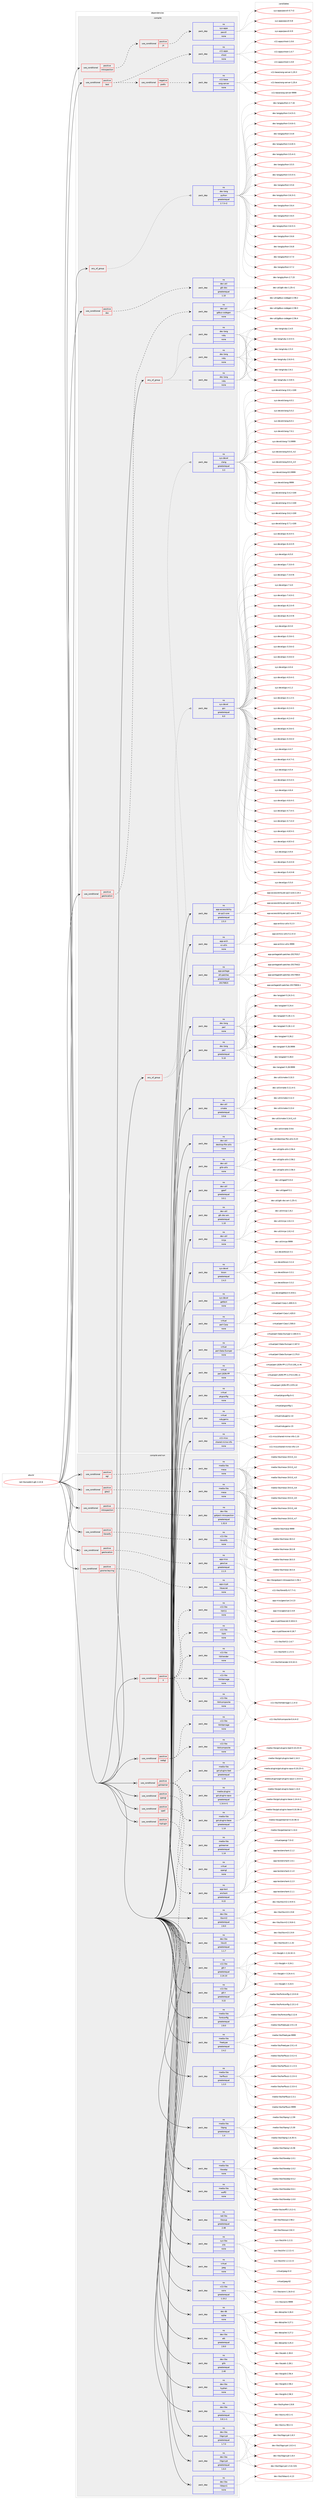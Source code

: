 digraph prolog {

# *************
# Graph options
# *************

newrank=true;
concentrate=true;
compound=true;
graph [rankdir=LR,fontname=Helvetica,fontsize=10,ranksep=1.5];#, ranksep=2.5, nodesep=0.2];
edge  [arrowhead=vee];
node  [fontname=Helvetica,fontsize=10];

# **********
# The ebuild
# **********

subgraph cluster_leftcol {
color=gray;
rank=same;
label=<<i>ebuild</i>>;
id [label="net-libs/webkit-gtk-2.22.6", color=red, width=4, href="../net-libs/webkit-gtk-2.22.6.svg"];
}

# ****************
# The dependencies
# ****************

subgraph cluster_midcol {
color=gray;
label=<<i>dependencies</i>>;
subgraph cluster_compile {
fillcolor="#eeeeee";
style=filled;
label=<<i>compile</i>>;
subgraph any26211 {
dependency1662294 [label=<<TABLE BORDER="0" CELLBORDER="1" CELLSPACING="0" CELLPADDING="4"><TR><TD CELLPADDING="10">any_of_group</TD></TR></TABLE>>, shape=none, color=red];subgraph pack1188425 {
dependency1662295 [label=<<TABLE BORDER="0" CELLBORDER="1" CELLSPACING="0" CELLPADDING="4" WIDTH="220"><TR><TD ROWSPAN="6" CELLPADDING="30">pack_dep</TD></TR><TR><TD WIDTH="110">no</TD></TR><TR><TD>dev-lang</TD></TR><TR><TD>python</TD></TR><TR><TD>greaterequal</TD></TR><TR><TD>2.7.5-r2</TD></TR></TABLE>>, shape=none, color=blue];
}
dependency1662294:e -> dependency1662295:w [weight=20,style="dotted",arrowhead="oinv"];
}
id:e -> dependency1662294:w [weight=20,style="solid",arrowhead="vee"];
subgraph any26212 {
dependency1662296 [label=<<TABLE BORDER="0" CELLBORDER="1" CELLSPACING="0" CELLPADDING="4"><TR><TD CELLPADDING="10">any_of_group</TD></TR></TABLE>>, shape=none, color=red];subgraph pack1188426 {
dependency1662297 [label=<<TABLE BORDER="0" CELLBORDER="1" CELLSPACING="0" CELLPADDING="4" WIDTH="220"><TR><TD ROWSPAN="6" CELLPADDING="30">pack_dep</TD></TR><TR><TD WIDTH="110">no</TD></TR><TR><TD>dev-lang</TD></TR><TR><TD>ruby</TD></TR><TR><TD>none</TD></TR><TR><TD></TD></TR></TABLE>>, shape=none, color=blue];
}
dependency1662296:e -> dependency1662297:w [weight=20,style="dotted",arrowhead="oinv"];
subgraph pack1188427 {
dependency1662298 [label=<<TABLE BORDER="0" CELLBORDER="1" CELLSPACING="0" CELLPADDING="4" WIDTH="220"><TR><TD ROWSPAN="6" CELLPADDING="30">pack_dep</TD></TR><TR><TD WIDTH="110">no</TD></TR><TR><TD>dev-lang</TD></TR><TR><TD>ruby</TD></TR><TR><TD>none</TD></TR><TR><TD></TD></TR></TABLE>>, shape=none, color=blue];
}
dependency1662296:e -> dependency1662298:w [weight=20,style="dotted",arrowhead="oinv"];
subgraph pack1188428 {
dependency1662299 [label=<<TABLE BORDER="0" CELLBORDER="1" CELLSPACING="0" CELLPADDING="4" WIDTH="220"><TR><TD ROWSPAN="6" CELLPADDING="30">pack_dep</TD></TR><TR><TD WIDTH="110">no</TD></TR><TR><TD>dev-lang</TD></TR><TR><TD>ruby</TD></TR><TR><TD>none</TD></TR><TR><TD></TD></TR></TABLE>>, shape=none, color=blue];
}
dependency1662296:e -> dependency1662299:w [weight=20,style="dotted",arrowhead="oinv"];
}
id:e -> dependency1662296:w [weight=20,style="solid",arrowhead="vee"];
subgraph any26213 {
dependency1662300 [label=<<TABLE BORDER="0" CELLBORDER="1" CELLSPACING="0" CELLPADDING="4"><TR><TD CELLPADDING="10">any_of_group</TD></TR></TABLE>>, shape=none, color=red];subgraph pack1188429 {
dependency1662301 [label=<<TABLE BORDER="0" CELLBORDER="1" CELLSPACING="0" CELLPADDING="4" WIDTH="220"><TR><TD ROWSPAN="6" CELLPADDING="30">pack_dep</TD></TR><TR><TD WIDTH="110">no</TD></TR><TR><TD>sys-devel</TD></TR><TR><TD>gcc</TD></TR><TR><TD>greaterequal</TD></TR><TR><TD>6.0</TD></TR></TABLE>>, shape=none, color=blue];
}
dependency1662300:e -> dependency1662301:w [weight=20,style="dotted",arrowhead="oinv"];
subgraph pack1188430 {
dependency1662302 [label=<<TABLE BORDER="0" CELLBORDER="1" CELLSPACING="0" CELLPADDING="4" WIDTH="220"><TR><TD ROWSPAN="6" CELLPADDING="30">pack_dep</TD></TR><TR><TD WIDTH="110">no</TD></TR><TR><TD>sys-devel</TD></TR><TR><TD>clang</TD></TR><TR><TD>greaterequal</TD></TR><TR><TD>3.3</TD></TR></TABLE>>, shape=none, color=blue];
}
dependency1662300:e -> dependency1662302:w [weight=20,style="dotted",arrowhead="oinv"];
}
id:e -> dependency1662300:w [weight=20,style="solid",arrowhead="vee"];
subgraph cond446870 {
dependency1662303 [label=<<TABLE BORDER="0" CELLBORDER="1" CELLSPACING="0" CELLPADDING="4"><TR><TD ROWSPAN="3" CELLPADDING="10">use_conditional</TD></TR><TR><TD>positive</TD></TR><TR><TD>doc</TD></TR></TABLE>>, shape=none, color=red];
subgraph pack1188431 {
dependency1662304 [label=<<TABLE BORDER="0" CELLBORDER="1" CELLSPACING="0" CELLPADDING="4" WIDTH="220"><TR><TD ROWSPAN="6" CELLPADDING="30">pack_dep</TD></TR><TR><TD WIDTH="110">no</TD></TR><TR><TD>dev-util</TD></TR><TR><TD>gtk-doc</TD></TR><TR><TD>greaterequal</TD></TR><TR><TD>1.10</TD></TR></TABLE>>, shape=none, color=blue];
}
dependency1662303:e -> dependency1662304:w [weight=20,style="dashed",arrowhead="vee"];
}
id:e -> dependency1662303:w [weight=20,style="solid",arrowhead="vee"];
subgraph cond446871 {
dependency1662305 [label=<<TABLE BORDER="0" CELLBORDER="1" CELLSPACING="0" CELLPADDING="4"><TR><TD ROWSPAN="3" CELLPADDING="10">use_conditional</TD></TR><TR><TD>positive</TD></TR><TR><TD>geolocation</TD></TR></TABLE>>, shape=none, color=red];
subgraph pack1188432 {
dependency1662306 [label=<<TABLE BORDER="0" CELLBORDER="1" CELLSPACING="0" CELLPADDING="4" WIDTH="220"><TR><TD ROWSPAN="6" CELLPADDING="30">pack_dep</TD></TR><TR><TD WIDTH="110">no</TD></TR><TR><TD>dev-util</TD></TR><TR><TD>gdbus-codegen</TD></TR><TR><TD>none</TD></TR><TR><TD></TD></TR></TABLE>>, shape=none, color=blue];
}
dependency1662305:e -> dependency1662306:w [weight=20,style="dashed",arrowhead="vee"];
}
id:e -> dependency1662305:w [weight=20,style="solid",arrowhead="vee"];
subgraph cond446872 {
dependency1662307 [label=<<TABLE BORDER="0" CELLBORDER="1" CELLSPACING="0" CELLPADDING="4"><TR><TD ROWSPAN="3" CELLPADDING="10">use_conditional</TD></TR><TR><TD>positive</TD></TR><TR><TD>introspection</TD></TR></TABLE>>, shape=none, color=red];
subgraph cond446873 {
dependency1662308 [label=<<TABLE BORDER="0" CELLBORDER="1" CELLSPACING="0" CELLPADDING="4"><TR><TD ROWSPAN="3" CELLPADDING="10">use_conditional</TD></TR><TR><TD>positive</TD></TR><TR><TD>jit</TD></TR></TABLE>>, shape=none, color=red];
subgraph pack1188433 {
dependency1662309 [label=<<TABLE BORDER="0" CELLBORDER="1" CELLSPACING="0" CELLPADDING="4" WIDTH="220"><TR><TD ROWSPAN="6" CELLPADDING="30">pack_dep</TD></TR><TR><TD WIDTH="110">no</TD></TR><TR><TD>sys-apps</TD></TR><TR><TD>paxctl</TD></TR><TR><TD>none</TD></TR><TR><TD></TD></TR></TABLE>>, shape=none, color=blue];
}
dependency1662308:e -> dependency1662309:w [weight=20,style="dashed",arrowhead="vee"];
}
dependency1662307:e -> dependency1662308:w [weight=20,style="dashed",arrowhead="vee"];
}
id:e -> dependency1662307:w [weight=20,style="solid",arrowhead="vee"];
subgraph cond446874 {
dependency1662310 [label=<<TABLE BORDER="0" CELLBORDER="1" CELLSPACING="0" CELLPADDING="4"><TR><TD ROWSPAN="3" CELLPADDING="10">use_conditional</TD></TR><TR><TD>positive</TD></TR><TR><TD>test</TD></TR></TABLE>>, shape=none, color=red];
subgraph cond446875 {
dependency1662311 [label=<<TABLE BORDER="0" CELLBORDER="1" CELLSPACING="0" CELLPADDING="4"><TR><TD ROWSPAN="3" CELLPADDING="10">use_conditional</TD></TR><TR><TD>negative</TD></TR><TR><TD>prefix</TD></TR></TABLE>>, shape=none, color=red];
subgraph pack1188434 {
dependency1662312 [label=<<TABLE BORDER="0" CELLBORDER="1" CELLSPACING="0" CELLPADDING="4" WIDTH="220"><TR><TD ROWSPAN="6" CELLPADDING="30">pack_dep</TD></TR><TR><TD WIDTH="110">no</TD></TR><TR><TD>x11-base</TD></TR><TR><TD>xorg-server</TD></TR><TR><TD>none</TD></TR><TR><TD></TD></TR></TABLE>>, shape=none, color=blue];
}
dependency1662311:e -> dependency1662312:w [weight=20,style="dashed",arrowhead="vee"];
}
dependency1662310:e -> dependency1662311:w [weight=20,style="dashed",arrowhead="vee"];
subgraph pack1188435 {
dependency1662313 [label=<<TABLE BORDER="0" CELLBORDER="1" CELLSPACING="0" CELLPADDING="4" WIDTH="220"><TR><TD ROWSPAN="6" CELLPADDING="30">pack_dep</TD></TR><TR><TD WIDTH="110">no</TD></TR><TR><TD>x11-apps</TD></TR><TR><TD>xhost</TD></TR><TR><TD>none</TD></TR><TR><TD></TD></TR></TABLE>>, shape=none, color=blue];
}
dependency1662310:e -> dependency1662313:w [weight=20,style="dashed",arrowhead="vee"];
}
id:e -> dependency1662310:w [weight=20,style="solid",arrowhead="vee"];
subgraph pack1188436 {
dependency1662314 [label=<<TABLE BORDER="0" CELLBORDER="1" CELLSPACING="0" CELLPADDING="4" WIDTH="220"><TR><TD ROWSPAN="6" CELLPADDING="30">pack_dep</TD></TR><TR><TD WIDTH="110">no</TD></TR><TR><TD>app-accessibility</TD></TR><TR><TD>at-spi2-core</TD></TR><TR><TD>greaterequal</TD></TR><TR><TD>2.5.3</TD></TR></TABLE>>, shape=none, color=blue];
}
id:e -> dependency1662314:w [weight=20,style="solid",arrowhead="vee"];
subgraph pack1188437 {
dependency1662315 [label=<<TABLE BORDER="0" CELLBORDER="1" CELLSPACING="0" CELLPADDING="4" WIDTH="220"><TR><TD ROWSPAN="6" CELLPADDING="30">pack_dep</TD></TR><TR><TD WIDTH="110">no</TD></TR><TR><TD>app-arch</TD></TR><TR><TD>xz-utils</TD></TR><TR><TD>none</TD></TR><TR><TD></TD></TR></TABLE>>, shape=none, color=blue];
}
id:e -> dependency1662315:w [weight=20,style="solid",arrowhead="vee"];
subgraph pack1188438 {
dependency1662316 [label=<<TABLE BORDER="0" CELLBORDER="1" CELLSPACING="0" CELLPADDING="4" WIDTH="220"><TR><TD ROWSPAN="6" CELLPADDING="30">pack_dep</TD></TR><TR><TD WIDTH="110">no</TD></TR><TR><TD>app-portage</TD></TR><TR><TD>elt-patches</TD></TR><TR><TD>greaterequal</TD></TR><TR><TD>20170815</TD></TR></TABLE>>, shape=none, color=blue];
}
id:e -> dependency1662316:w [weight=20,style="solid",arrowhead="vee"];
subgraph pack1188439 {
dependency1662317 [label=<<TABLE BORDER="0" CELLBORDER="1" CELLSPACING="0" CELLPADDING="4" WIDTH="220"><TR><TD ROWSPAN="6" CELLPADDING="30">pack_dep</TD></TR><TR><TD WIDTH="110">no</TD></TR><TR><TD>dev-lang</TD></TR><TR><TD>perl</TD></TR><TR><TD>greaterequal</TD></TR><TR><TD>5.10</TD></TR></TABLE>>, shape=none, color=blue];
}
id:e -> dependency1662317:w [weight=20,style="solid",arrowhead="vee"];
subgraph pack1188440 {
dependency1662318 [label=<<TABLE BORDER="0" CELLBORDER="1" CELLSPACING="0" CELLPADDING="4" WIDTH="220"><TR><TD ROWSPAN="6" CELLPADDING="30">pack_dep</TD></TR><TR><TD WIDTH="110">no</TD></TR><TR><TD>dev-lang</TD></TR><TR><TD>perl</TD></TR><TR><TD>none</TD></TR><TR><TD></TD></TR></TABLE>>, shape=none, color=blue];
}
id:e -> dependency1662318:w [weight=20,style="solid",arrowhead="vee"];
subgraph pack1188441 {
dependency1662319 [label=<<TABLE BORDER="0" CELLBORDER="1" CELLSPACING="0" CELLPADDING="4" WIDTH="220"><TR><TD ROWSPAN="6" CELLPADDING="30">pack_dep</TD></TR><TR><TD WIDTH="110">no</TD></TR><TR><TD>dev-util</TD></TR><TR><TD>cmake</TD></TR><TR><TD>greaterequal</TD></TR><TR><TD>3.9.6</TD></TR></TABLE>>, shape=none, color=blue];
}
id:e -> dependency1662319:w [weight=20,style="solid",arrowhead="vee"];
subgraph pack1188442 {
dependency1662320 [label=<<TABLE BORDER="0" CELLBORDER="1" CELLSPACING="0" CELLPADDING="4" WIDTH="220"><TR><TD ROWSPAN="6" CELLPADDING="30">pack_dep</TD></TR><TR><TD WIDTH="110">no</TD></TR><TR><TD>dev-util</TD></TR><TR><TD>desktop-file-utils</TD></TR><TR><TD>none</TD></TR><TR><TD></TD></TR></TABLE>>, shape=none, color=blue];
}
id:e -> dependency1662320:w [weight=20,style="solid",arrowhead="vee"];
subgraph pack1188443 {
dependency1662321 [label=<<TABLE BORDER="0" CELLBORDER="1" CELLSPACING="0" CELLPADDING="4" WIDTH="220"><TR><TD ROWSPAN="6" CELLPADDING="30">pack_dep</TD></TR><TR><TD WIDTH="110">no</TD></TR><TR><TD>dev-util</TD></TR><TR><TD>glib-utils</TD></TR><TR><TD>none</TD></TR><TR><TD></TD></TR></TABLE>>, shape=none, color=blue];
}
id:e -> dependency1662321:w [weight=20,style="solid",arrowhead="vee"];
subgraph pack1188444 {
dependency1662322 [label=<<TABLE BORDER="0" CELLBORDER="1" CELLSPACING="0" CELLPADDING="4" WIDTH="220"><TR><TD ROWSPAN="6" CELLPADDING="30">pack_dep</TD></TR><TR><TD WIDTH="110">no</TD></TR><TR><TD>dev-util</TD></TR><TR><TD>gperf</TD></TR><TR><TD>greaterequal</TD></TR><TR><TD>3.0.1</TD></TR></TABLE>>, shape=none, color=blue];
}
id:e -> dependency1662322:w [weight=20,style="solid",arrowhead="vee"];
subgraph pack1188445 {
dependency1662323 [label=<<TABLE BORDER="0" CELLBORDER="1" CELLSPACING="0" CELLPADDING="4" WIDTH="220"><TR><TD ROWSPAN="6" CELLPADDING="30">pack_dep</TD></TR><TR><TD WIDTH="110">no</TD></TR><TR><TD>dev-util</TD></TR><TR><TD>gtk-doc-am</TD></TR><TR><TD>greaterequal</TD></TR><TR><TD>1.10</TD></TR></TABLE>>, shape=none, color=blue];
}
id:e -> dependency1662323:w [weight=20,style="solid",arrowhead="vee"];
subgraph pack1188446 {
dependency1662324 [label=<<TABLE BORDER="0" CELLBORDER="1" CELLSPACING="0" CELLPADDING="4" WIDTH="220"><TR><TD ROWSPAN="6" CELLPADDING="30">pack_dep</TD></TR><TR><TD WIDTH="110">no</TD></TR><TR><TD>dev-util</TD></TR><TR><TD>ninja</TD></TR><TR><TD>none</TD></TR><TR><TD></TD></TR></TABLE>>, shape=none, color=blue];
}
id:e -> dependency1662324:w [weight=20,style="solid",arrowhead="vee"];
subgraph pack1188447 {
dependency1662325 [label=<<TABLE BORDER="0" CELLBORDER="1" CELLSPACING="0" CELLPADDING="4" WIDTH="220"><TR><TD ROWSPAN="6" CELLPADDING="30">pack_dep</TD></TR><TR><TD WIDTH="110">no</TD></TR><TR><TD>sys-devel</TD></TR><TR><TD>bison</TD></TR><TR><TD>greaterequal</TD></TR><TR><TD>2.4.3</TD></TR></TABLE>>, shape=none, color=blue];
}
id:e -> dependency1662325:w [weight=20,style="solid",arrowhead="vee"];
subgraph pack1188448 {
dependency1662326 [label=<<TABLE BORDER="0" CELLBORDER="1" CELLSPACING="0" CELLPADDING="4" WIDTH="220"><TR><TD ROWSPAN="6" CELLPADDING="30">pack_dep</TD></TR><TR><TD WIDTH="110">no</TD></TR><TR><TD>sys-devel</TD></TR><TR><TD>gettext</TD></TR><TR><TD>none</TD></TR><TR><TD></TD></TR></TABLE>>, shape=none, color=blue];
}
id:e -> dependency1662326:w [weight=20,style="solid",arrowhead="vee"];
subgraph pack1188449 {
dependency1662327 [label=<<TABLE BORDER="0" CELLBORDER="1" CELLSPACING="0" CELLPADDING="4" WIDTH="220"><TR><TD ROWSPAN="6" CELLPADDING="30">pack_dep</TD></TR><TR><TD WIDTH="110">no</TD></TR><TR><TD>virtual</TD></TR><TR><TD>perl-Carp</TD></TR><TR><TD>none</TD></TR><TR><TD></TD></TR></TABLE>>, shape=none, color=blue];
}
id:e -> dependency1662327:w [weight=20,style="solid",arrowhead="vee"];
subgraph pack1188450 {
dependency1662328 [label=<<TABLE BORDER="0" CELLBORDER="1" CELLSPACING="0" CELLPADDING="4" WIDTH="220"><TR><TD ROWSPAN="6" CELLPADDING="30">pack_dep</TD></TR><TR><TD WIDTH="110">no</TD></TR><TR><TD>virtual</TD></TR><TR><TD>perl-Data-Dumper</TD></TR><TR><TD>none</TD></TR><TR><TD></TD></TR></TABLE>>, shape=none, color=blue];
}
id:e -> dependency1662328:w [weight=20,style="solid",arrowhead="vee"];
subgraph pack1188451 {
dependency1662329 [label=<<TABLE BORDER="0" CELLBORDER="1" CELLSPACING="0" CELLPADDING="4" WIDTH="220"><TR><TD ROWSPAN="6" CELLPADDING="30">pack_dep</TD></TR><TR><TD WIDTH="110">no</TD></TR><TR><TD>virtual</TD></TR><TR><TD>perl-JSON-PP</TD></TR><TR><TD>none</TD></TR><TR><TD></TD></TR></TABLE>>, shape=none, color=blue];
}
id:e -> dependency1662329:w [weight=20,style="solid",arrowhead="vee"];
subgraph pack1188452 {
dependency1662330 [label=<<TABLE BORDER="0" CELLBORDER="1" CELLSPACING="0" CELLPADDING="4" WIDTH="220"><TR><TD ROWSPAN="6" CELLPADDING="30">pack_dep</TD></TR><TR><TD WIDTH="110">no</TD></TR><TR><TD>virtual</TD></TR><TR><TD>pkgconfig</TD></TR><TR><TD>none</TD></TR><TR><TD></TD></TR></TABLE>>, shape=none, color=blue];
}
id:e -> dependency1662330:w [weight=20,style="solid",arrowhead="vee"];
subgraph pack1188453 {
dependency1662331 [label=<<TABLE BORDER="0" CELLBORDER="1" CELLSPACING="0" CELLPADDING="4" WIDTH="220"><TR><TD ROWSPAN="6" CELLPADDING="30">pack_dep</TD></TR><TR><TD WIDTH="110">no</TD></TR><TR><TD>virtual</TD></TR><TR><TD>rubygems</TD></TR><TR><TD>none</TD></TR><TR><TD></TD></TR></TABLE>>, shape=none, color=blue];
}
id:e -> dependency1662331:w [weight=20,style="solid",arrowhead="vee"];
subgraph pack1188454 {
dependency1662332 [label=<<TABLE BORDER="0" CELLBORDER="1" CELLSPACING="0" CELLPADDING="4" WIDTH="220"><TR><TD ROWSPAN="6" CELLPADDING="30">pack_dep</TD></TR><TR><TD WIDTH="110">no</TD></TR><TR><TD>x11-misc</TD></TR><TR><TD>shared-mime-info</TD></TR><TR><TD>none</TD></TR><TR><TD></TD></TR></TABLE>>, shape=none, color=blue];
}
id:e -> dependency1662332:w [weight=20,style="solid",arrowhead="vee"];
}
subgraph cluster_compileandrun {
fillcolor="#eeeeee";
style=filled;
label=<<i>compile and run</i>>;
subgraph cond446876 {
dependency1662333 [label=<<TABLE BORDER="0" CELLBORDER="1" CELLSPACING="0" CELLPADDING="4"><TR><TD ROWSPAN="3" CELLPADDING="10">use_conditional</TD></TR><TR><TD>positive</TD></TR><TR><TD>X</TD></TR></TABLE>>, shape=none, color=red];
subgraph pack1188455 {
dependency1662334 [label=<<TABLE BORDER="0" CELLBORDER="1" CELLSPACING="0" CELLPADDING="4" WIDTH="220"><TR><TD ROWSPAN="6" CELLPADDING="30">pack_dep</TD></TR><TR><TD WIDTH="110">no</TD></TR><TR><TD>x11-libs</TD></TR><TR><TD>libX11</TD></TR><TR><TD>none</TD></TR><TR><TD></TD></TR></TABLE>>, shape=none, color=blue];
}
dependency1662333:e -> dependency1662334:w [weight=20,style="dashed",arrowhead="vee"];
subgraph pack1188456 {
dependency1662335 [label=<<TABLE BORDER="0" CELLBORDER="1" CELLSPACING="0" CELLPADDING="4" WIDTH="220"><TR><TD ROWSPAN="6" CELLPADDING="30">pack_dep</TD></TR><TR><TD WIDTH="110">no</TD></TR><TR><TD>x11-libs</TD></TR><TR><TD>libXcomposite</TD></TR><TR><TD>none</TD></TR><TR><TD></TD></TR></TABLE>>, shape=none, color=blue];
}
dependency1662333:e -> dependency1662335:w [weight=20,style="dashed",arrowhead="vee"];
subgraph pack1188457 {
dependency1662336 [label=<<TABLE BORDER="0" CELLBORDER="1" CELLSPACING="0" CELLPADDING="4" WIDTH="220"><TR><TD ROWSPAN="6" CELLPADDING="30">pack_dep</TD></TR><TR><TD WIDTH="110">no</TD></TR><TR><TD>x11-libs</TD></TR><TR><TD>libXdamage</TD></TR><TR><TD>none</TD></TR><TR><TD></TD></TR></TABLE>>, shape=none, color=blue];
}
dependency1662333:e -> dependency1662336:w [weight=20,style="dashed",arrowhead="vee"];
subgraph pack1188458 {
dependency1662337 [label=<<TABLE BORDER="0" CELLBORDER="1" CELLSPACING="0" CELLPADDING="4" WIDTH="220"><TR><TD ROWSPAN="6" CELLPADDING="30">pack_dep</TD></TR><TR><TD WIDTH="110">no</TD></TR><TR><TD>x11-libs</TD></TR><TR><TD>libXrender</TD></TR><TR><TD>none</TD></TR><TR><TD></TD></TR></TABLE>>, shape=none, color=blue];
}
dependency1662333:e -> dependency1662337:w [weight=20,style="dashed",arrowhead="vee"];
subgraph pack1188459 {
dependency1662338 [label=<<TABLE BORDER="0" CELLBORDER="1" CELLSPACING="0" CELLPADDING="4" WIDTH="220"><TR><TD ROWSPAN="6" CELLPADDING="30">pack_dep</TD></TR><TR><TD WIDTH="110">no</TD></TR><TR><TD>x11-libs</TD></TR><TR><TD>libXt</TD></TR><TR><TD>none</TD></TR><TR><TD></TD></TR></TABLE>>, shape=none, color=blue];
}
dependency1662333:e -> dependency1662338:w [weight=20,style="dashed",arrowhead="vee"];
}
id:e -> dependency1662333:w [weight=20,style="solid",arrowhead="odotvee"];
subgraph cond446877 {
dependency1662339 [label=<<TABLE BORDER="0" CELLBORDER="1" CELLSPACING="0" CELLPADDING="4"><TR><TD ROWSPAN="3" CELLPADDING="10">use_conditional</TD></TR><TR><TD>positive</TD></TR><TR><TD>egl</TD></TR></TABLE>>, shape=none, color=red];
subgraph pack1188460 {
dependency1662340 [label=<<TABLE BORDER="0" CELLBORDER="1" CELLSPACING="0" CELLPADDING="4" WIDTH="220"><TR><TD ROWSPAN="6" CELLPADDING="30">pack_dep</TD></TR><TR><TD WIDTH="110">no</TD></TR><TR><TD>media-libs</TD></TR><TR><TD>mesa</TD></TR><TR><TD>none</TD></TR><TR><TD></TD></TR></TABLE>>, shape=none, color=blue];
}
dependency1662339:e -> dependency1662340:w [weight=20,style="dashed",arrowhead="vee"];
}
id:e -> dependency1662339:w [weight=20,style="solid",arrowhead="odotvee"];
subgraph cond446878 {
dependency1662341 [label=<<TABLE BORDER="0" CELLBORDER="1" CELLSPACING="0" CELLPADDING="4"><TR><TD ROWSPAN="3" CELLPADDING="10">use_conditional</TD></TR><TR><TD>positive</TD></TR><TR><TD>geolocation</TD></TR></TABLE>>, shape=none, color=red];
subgraph pack1188461 {
dependency1662342 [label=<<TABLE BORDER="0" CELLBORDER="1" CELLSPACING="0" CELLPADDING="4" WIDTH="220"><TR><TD ROWSPAN="6" CELLPADDING="30">pack_dep</TD></TR><TR><TD WIDTH="110">no</TD></TR><TR><TD>app-misc</TD></TR><TR><TD>geoclue</TD></TR><TR><TD>greaterequal</TD></TR><TR><TD>2.1.5</TD></TR></TABLE>>, shape=none, color=blue];
}
dependency1662341:e -> dependency1662342:w [weight=20,style="dashed",arrowhead="vee"];
}
id:e -> dependency1662341:w [weight=20,style="solid",arrowhead="odotvee"];
subgraph cond446879 {
dependency1662343 [label=<<TABLE BORDER="0" CELLBORDER="1" CELLSPACING="0" CELLPADDING="4"><TR><TD ROWSPAN="3" CELLPADDING="10">use_conditional</TD></TR><TR><TD>positive</TD></TR><TR><TD>gles2</TD></TR></TABLE>>, shape=none, color=red];
subgraph pack1188462 {
dependency1662344 [label=<<TABLE BORDER="0" CELLBORDER="1" CELLSPACING="0" CELLPADDING="4" WIDTH="220"><TR><TD ROWSPAN="6" CELLPADDING="30">pack_dep</TD></TR><TR><TD WIDTH="110">no</TD></TR><TR><TD>media-libs</TD></TR><TR><TD>mesa</TD></TR><TR><TD>none</TD></TR><TR><TD></TD></TR></TABLE>>, shape=none, color=blue];
}
dependency1662343:e -> dependency1662344:w [weight=20,style="dashed",arrowhead="vee"];
}
id:e -> dependency1662343:w [weight=20,style="solid",arrowhead="odotvee"];
subgraph cond446880 {
dependency1662345 [label=<<TABLE BORDER="0" CELLBORDER="1" CELLSPACING="0" CELLPADDING="4"><TR><TD ROWSPAN="3" CELLPADDING="10">use_conditional</TD></TR><TR><TD>positive</TD></TR><TR><TD>gnome-keyring</TD></TR></TABLE>>, shape=none, color=red];
subgraph pack1188463 {
dependency1662346 [label=<<TABLE BORDER="0" CELLBORDER="1" CELLSPACING="0" CELLPADDING="4" WIDTH="220"><TR><TD ROWSPAN="6" CELLPADDING="30">pack_dep</TD></TR><TR><TD WIDTH="110">no</TD></TR><TR><TD>app-crypt</TD></TR><TR><TD>libsecret</TD></TR><TR><TD>none</TD></TR><TR><TD></TD></TR></TABLE>>, shape=none, color=blue];
}
dependency1662345:e -> dependency1662346:w [weight=20,style="dashed",arrowhead="vee"];
}
id:e -> dependency1662345:w [weight=20,style="solid",arrowhead="odotvee"];
subgraph cond446881 {
dependency1662347 [label=<<TABLE BORDER="0" CELLBORDER="1" CELLSPACING="0" CELLPADDING="4"><TR><TD ROWSPAN="3" CELLPADDING="10">use_conditional</TD></TR><TR><TD>positive</TD></TR><TR><TD>gstreamer</TD></TR></TABLE>>, shape=none, color=red];
subgraph pack1188464 {
dependency1662348 [label=<<TABLE BORDER="0" CELLBORDER="1" CELLSPACING="0" CELLPADDING="4" WIDTH="220"><TR><TD ROWSPAN="6" CELLPADDING="30">pack_dep</TD></TR><TR><TD WIDTH="110">no</TD></TR><TR><TD>media-libs</TD></TR><TR><TD>gstreamer</TD></TR><TR><TD>greaterequal</TD></TR><TR><TD>1.14</TD></TR></TABLE>>, shape=none, color=blue];
}
dependency1662347:e -> dependency1662348:w [weight=20,style="dashed",arrowhead="vee"];
subgraph pack1188465 {
dependency1662349 [label=<<TABLE BORDER="0" CELLBORDER="1" CELLSPACING="0" CELLPADDING="4" WIDTH="220"><TR><TD ROWSPAN="6" CELLPADDING="30">pack_dep</TD></TR><TR><TD WIDTH="110">no</TD></TR><TR><TD>media-libs</TD></TR><TR><TD>gst-plugins-base</TD></TR><TR><TD>greaterequal</TD></TR><TR><TD>1.14</TD></TR></TABLE>>, shape=none, color=blue];
}
dependency1662347:e -> dependency1662349:w [weight=20,style="dashed",arrowhead="vee"];
subgraph pack1188466 {
dependency1662350 [label=<<TABLE BORDER="0" CELLBORDER="1" CELLSPACING="0" CELLPADDING="4" WIDTH="220"><TR><TD ROWSPAN="6" CELLPADDING="30">pack_dep</TD></TR><TR><TD WIDTH="110">no</TD></TR><TR><TD>media-plugins</TD></TR><TR><TD>gst-plugins-opus</TD></TR><TR><TD>greaterequal</TD></TR><TR><TD>1.14.4-r1</TD></TR></TABLE>>, shape=none, color=blue];
}
dependency1662347:e -> dependency1662350:w [weight=20,style="dashed",arrowhead="vee"];
subgraph pack1188467 {
dependency1662351 [label=<<TABLE BORDER="0" CELLBORDER="1" CELLSPACING="0" CELLPADDING="4" WIDTH="220"><TR><TD ROWSPAN="6" CELLPADDING="30">pack_dep</TD></TR><TR><TD WIDTH="110">no</TD></TR><TR><TD>media-libs</TD></TR><TR><TD>gst-plugins-bad</TD></TR><TR><TD>greaterequal</TD></TR><TR><TD>1.14</TD></TR></TABLE>>, shape=none, color=blue];
}
dependency1662347:e -> dependency1662351:w [weight=20,style="dashed",arrowhead="vee"];
}
id:e -> dependency1662347:w [weight=20,style="solid",arrowhead="odotvee"];
subgraph cond446882 {
dependency1662352 [label=<<TABLE BORDER="0" CELLBORDER="1" CELLSPACING="0" CELLPADDING="4"><TR><TD ROWSPAN="3" CELLPADDING="10">use_conditional</TD></TR><TR><TD>positive</TD></TR><TR><TD>introspection</TD></TR></TABLE>>, shape=none, color=red];
subgraph pack1188468 {
dependency1662353 [label=<<TABLE BORDER="0" CELLBORDER="1" CELLSPACING="0" CELLPADDING="4" WIDTH="220"><TR><TD ROWSPAN="6" CELLPADDING="30">pack_dep</TD></TR><TR><TD WIDTH="110">no</TD></TR><TR><TD>dev-libs</TD></TR><TR><TD>gobject-introspection</TD></TR><TR><TD>greaterequal</TD></TR><TR><TD>1.32.0</TD></TR></TABLE>>, shape=none, color=blue];
}
dependency1662352:e -> dependency1662353:w [weight=20,style="dashed",arrowhead="vee"];
}
id:e -> dependency1662352:w [weight=20,style="solid",arrowhead="odotvee"];
subgraph cond446883 {
dependency1662354 [label=<<TABLE BORDER="0" CELLBORDER="1" CELLSPACING="0" CELLPADDING="4"><TR><TD ROWSPAN="3" CELLPADDING="10">use_conditional</TD></TR><TR><TD>positive</TD></TR><TR><TD>libnotify</TD></TR></TABLE>>, shape=none, color=red];
subgraph pack1188469 {
dependency1662355 [label=<<TABLE BORDER="0" CELLBORDER="1" CELLSPACING="0" CELLPADDING="4" WIDTH="220"><TR><TD ROWSPAN="6" CELLPADDING="30">pack_dep</TD></TR><TR><TD WIDTH="110">no</TD></TR><TR><TD>x11-libs</TD></TR><TR><TD>libnotify</TD></TR><TR><TD>none</TD></TR><TR><TD></TD></TR></TABLE>>, shape=none, color=blue];
}
dependency1662354:e -> dependency1662355:w [weight=20,style="dashed",arrowhead="vee"];
}
id:e -> dependency1662354:w [weight=20,style="solid",arrowhead="odotvee"];
subgraph cond446884 {
dependency1662356 [label=<<TABLE BORDER="0" CELLBORDER="1" CELLSPACING="0" CELLPADDING="4"><TR><TD ROWSPAN="3" CELLPADDING="10">use_conditional</TD></TR><TR><TD>positive</TD></TR><TR><TD>nsplugin</TD></TR></TABLE>>, shape=none, color=red];
subgraph pack1188470 {
dependency1662357 [label=<<TABLE BORDER="0" CELLBORDER="1" CELLSPACING="0" CELLPADDING="4" WIDTH="220"><TR><TD ROWSPAN="6" CELLPADDING="30">pack_dep</TD></TR><TR><TD WIDTH="110">no</TD></TR><TR><TD>x11-libs</TD></TR><TR><TD>gtk+</TD></TR><TR><TD>greaterequal</TD></TR><TR><TD>2.24.10</TD></TR></TABLE>>, shape=none, color=blue];
}
dependency1662356:e -> dependency1662357:w [weight=20,style="dashed",arrowhead="vee"];
}
id:e -> dependency1662356:w [weight=20,style="solid",arrowhead="odotvee"];
subgraph cond446885 {
dependency1662358 [label=<<TABLE BORDER="0" CELLBORDER="1" CELLSPACING="0" CELLPADDING="4"><TR><TD ROWSPAN="3" CELLPADDING="10">use_conditional</TD></TR><TR><TD>positive</TD></TR><TR><TD>opengl</TD></TR></TABLE>>, shape=none, color=red];
subgraph pack1188471 {
dependency1662359 [label=<<TABLE BORDER="0" CELLBORDER="1" CELLSPACING="0" CELLPADDING="4" WIDTH="220"><TR><TD ROWSPAN="6" CELLPADDING="30">pack_dep</TD></TR><TR><TD WIDTH="110">no</TD></TR><TR><TD>virtual</TD></TR><TR><TD>opengl</TD></TR><TR><TD>none</TD></TR><TR><TD></TD></TR></TABLE>>, shape=none, color=blue];
}
dependency1662358:e -> dependency1662359:w [weight=20,style="dashed",arrowhead="vee"];
}
id:e -> dependency1662358:w [weight=20,style="solid",arrowhead="odotvee"];
subgraph cond446886 {
dependency1662360 [label=<<TABLE BORDER="0" CELLBORDER="1" CELLSPACING="0" CELLPADDING="4"><TR><TD ROWSPAN="3" CELLPADDING="10">use_conditional</TD></TR><TR><TD>positive</TD></TR><TR><TD>spell</TD></TR></TABLE>>, shape=none, color=red];
subgraph pack1188472 {
dependency1662361 [label=<<TABLE BORDER="0" CELLBORDER="1" CELLSPACING="0" CELLPADDING="4" WIDTH="220"><TR><TD ROWSPAN="6" CELLPADDING="30">pack_dep</TD></TR><TR><TD WIDTH="110">no</TD></TR><TR><TD>app-text</TD></TR><TR><TD>enchant</TD></TR><TR><TD>greaterequal</TD></TR><TR><TD>0.22</TD></TR></TABLE>>, shape=none, color=blue];
}
dependency1662360:e -> dependency1662361:w [weight=20,style="dashed",arrowhead="vee"];
}
id:e -> dependency1662360:w [weight=20,style="solid",arrowhead="odotvee"];
subgraph cond446887 {
dependency1662362 [label=<<TABLE BORDER="0" CELLBORDER="1" CELLSPACING="0" CELLPADDING="4"><TR><TD ROWSPAN="3" CELLPADDING="10">use_conditional</TD></TR><TR><TD>positive</TD></TR><TR><TD>webgl</TD></TR></TABLE>>, shape=none, color=red];
subgraph pack1188473 {
dependency1662363 [label=<<TABLE BORDER="0" CELLBORDER="1" CELLSPACING="0" CELLPADDING="4" WIDTH="220"><TR><TD ROWSPAN="6" CELLPADDING="30">pack_dep</TD></TR><TR><TD WIDTH="110">no</TD></TR><TR><TD>x11-libs</TD></TR><TR><TD>libXcomposite</TD></TR><TR><TD>none</TD></TR><TR><TD></TD></TR></TABLE>>, shape=none, color=blue];
}
dependency1662362:e -> dependency1662363:w [weight=20,style="dashed",arrowhead="vee"];
subgraph pack1188474 {
dependency1662364 [label=<<TABLE BORDER="0" CELLBORDER="1" CELLSPACING="0" CELLPADDING="4" WIDTH="220"><TR><TD ROWSPAN="6" CELLPADDING="30">pack_dep</TD></TR><TR><TD WIDTH="110">no</TD></TR><TR><TD>x11-libs</TD></TR><TR><TD>libXdamage</TD></TR><TR><TD>none</TD></TR><TR><TD></TD></TR></TABLE>>, shape=none, color=blue];
}
dependency1662362:e -> dependency1662364:w [weight=20,style="dashed",arrowhead="vee"];
}
id:e -> dependency1662362:w [weight=20,style="solid",arrowhead="odotvee"];
subgraph pack1188475 {
dependency1662365 [label=<<TABLE BORDER="0" CELLBORDER="1" CELLSPACING="0" CELLPADDING="4" WIDTH="220"><TR><TD ROWSPAN="6" CELLPADDING="30">pack_dep</TD></TR><TR><TD WIDTH="110">no</TD></TR><TR><TD>dev-db</TD></TR><TR><TD>sqlite</TD></TR><TR><TD>none</TD></TR><TR><TD></TD></TR></TABLE>>, shape=none, color=blue];
}
id:e -> dependency1662365:w [weight=20,style="solid",arrowhead="odotvee"];
subgraph pack1188476 {
dependency1662366 [label=<<TABLE BORDER="0" CELLBORDER="1" CELLSPACING="0" CELLPADDING="4" WIDTH="220"><TR><TD ROWSPAN="6" CELLPADDING="30">pack_dep</TD></TR><TR><TD WIDTH="110">no</TD></TR><TR><TD>dev-libs</TD></TR><TR><TD>atk</TD></TR><TR><TD>greaterequal</TD></TR><TR><TD>2.8.0</TD></TR></TABLE>>, shape=none, color=blue];
}
id:e -> dependency1662366:w [weight=20,style="solid",arrowhead="odotvee"];
subgraph pack1188477 {
dependency1662367 [label=<<TABLE BORDER="0" CELLBORDER="1" CELLSPACING="0" CELLPADDING="4" WIDTH="220"><TR><TD ROWSPAN="6" CELLPADDING="30">pack_dep</TD></TR><TR><TD WIDTH="110">no</TD></TR><TR><TD>dev-libs</TD></TR><TR><TD>glib</TD></TR><TR><TD>greaterequal</TD></TR><TR><TD>2.40</TD></TR></TABLE>>, shape=none, color=blue];
}
id:e -> dependency1662367:w [weight=20,style="solid",arrowhead="odotvee"];
subgraph pack1188478 {
dependency1662368 [label=<<TABLE BORDER="0" CELLBORDER="1" CELLSPACING="0" CELLPADDING="4" WIDTH="220"><TR><TD ROWSPAN="6" CELLPADDING="30">pack_dep</TD></TR><TR><TD WIDTH="110">no</TD></TR><TR><TD>dev-libs</TD></TR><TR><TD>hyphen</TD></TR><TR><TD>none</TD></TR><TR><TD></TD></TR></TABLE>>, shape=none, color=blue];
}
id:e -> dependency1662368:w [weight=20,style="solid",arrowhead="odotvee"];
subgraph pack1188479 {
dependency1662369 [label=<<TABLE BORDER="0" CELLBORDER="1" CELLSPACING="0" CELLPADDING="4" WIDTH="220"><TR><TD ROWSPAN="6" CELLPADDING="30">pack_dep</TD></TR><TR><TD WIDTH="110">no</TD></TR><TR><TD>dev-libs</TD></TR><TR><TD>icu</TD></TR><TR><TD>greaterequal</TD></TR><TR><TD>3.8.1-r1</TD></TR></TABLE>>, shape=none, color=blue];
}
id:e -> dependency1662369:w [weight=20,style="solid",arrowhead="odotvee"];
subgraph pack1188480 {
dependency1662370 [label=<<TABLE BORDER="0" CELLBORDER="1" CELLSPACING="0" CELLPADDING="4" WIDTH="220"><TR><TD ROWSPAN="6" CELLPADDING="30">pack_dep</TD></TR><TR><TD WIDTH="110">no</TD></TR><TR><TD>dev-libs</TD></TR><TR><TD>libgcrypt</TD></TR><TR><TD>greaterequal</TD></TR><TR><TD>1.6.0</TD></TR></TABLE>>, shape=none, color=blue];
}
id:e -> dependency1662370:w [weight=20,style="solid",arrowhead="odotvee"];
subgraph pack1188481 {
dependency1662371 [label=<<TABLE BORDER="0" CELLBORDER="1" CELLSPACING="0" CELLPADDING="4" WIDTH="220"><TR><TD ROWSPAN="6" CELLPADDING="30">pack_dep</TD></TR><TR><TD WIDTH="110">no</TD></TR><TR><TD>dev-libs</TD></TR><TR><TD>libgcrypt</TD></TR><TR><TD>greaterequal</TD></TR><TR><TD>1.7.0</TD></TR></TABLE>>, shape=none, color=blue];
}
id:e -> dependency1662371:w [weight=20,style="solid",arrowhead="odotvee"];
subgraph pack1188482 {
dependency1662372 [label=<<TABLE BORDER="0" CELLBORDER="1" CELLSPACING="0" CELLPADDING="4" WIDTH="220"><TR><TD ROWSPAN="6" CELLPADDING="30">pack_dep</TD></TR><TR><TD WIDTH="110">no</TD></TR><TR><TD>dev-libs</TD></TR><TR><TD>libtasn1</TD></TR><TR><TD>none</TD></TR><TR><TD></TD></TR></TABLE>>, shape=none, color=blue];
}
id:e -> dependency1662372:w [weight=20,style="solid",arrowhead="odotvee"];
subgraph pack1188483 {
dependency1662373 [label=<<TABLE BORDER="0" CELLBORDER="1" CELLSPACING="0" CELLPADDING="4" WIDTH="220"><TR><TD ROWSPAN="6" CELLPADDING="30">pack_dep</TD></TR><TR><TD WIDTH="110">no</TD></TR><TR><TD>dev-libs</TD></TR><TR><TD>libxml2</TD></TR><TR><TD>greaterequal</TD></TR><TR><TD>2.8.0</TD></TR></TABLE>>, shape=none, color=blue];
}
id:e -> dependency1662373:w [weight=20,style="solid",arrowhead="odotvee"];
subgraph pack1188484 {
dependency1662374 [label=<<TABLE BORDER="0" CELLBORDER="1" CELLSPACING="0" CELLPADDING="4" WIDTH="220"><TR><TD ROWSPAN="6" CELLPADDING="30">pack_dep</TD></TR><TR><TD WIDTH="110">no</TD></TR><TR><TD>dev-libs</TD></TR><TR><TD>libxslt</TD></TR><TR><TD>greaterequal</TD></TR><TR><TD>1.1.7</TD></TR></TABLE>>, shape=none, color=blue];
}
id:e -> dependency1662374:w [weight=20,style="solid",arrowhead="odotvee"];
subgraph pack1188485 {
dependency1662375 [label=<<TABLE BORDER="0" CELLBORDER="1" CELLSPACING="0" CELLPADDING="4" WIDTH="220"><TR><TD ROWSPAN="6" CELLPADDING="30">pack_dep</TD></TR><TR><TD WIDTH="110">no</TD></TR><TR><TD>media-libs</TD></TR><TR><TD>fontconfig</TD></TR><TR><TD>greaterequal</TD></TR><TR><TD>2.8.0</TD></TR></TABLE>>, shape=none, color=blue];
}
id:e -> dependency1662375:w [weight=20,style="solid",arrowhead="odotvee"];
subgraph pack1188486 {
dependency1662376 [label=<<TABLE BORDER="0" CELLBORDER="1" CELLSPACING="0" CELLPADDING="4" WIDTH="220"><TR><TD ROWSPAN="6" CELLPADDING="30">pack_dep</TD></TR><TR><TD WIDTH="110">no</TD></TR><TR><TD>media-libs</TD></TR><TR><TD>freetype</TD></TR><TR><TD>greaterequal</TD></TR><TR><TD>2.4.2</TD></TR></TABLE>>, shape=none, color=blue];
}
id:e -> dependency1662376:w [weight=20,style="solid",arrowhead="odotvee"];
subgraph pack1188487 {
dependency1662377 [label=<<TABLE BORDER="0" CELLBORDER="1" CELLSPACING="0" CELLPADDING="4" WIDTH="220"><TR><TD ROWSPAN="6" CELLPADDING="30">pack_dep</TD></TR><TR><TD WIDTH="110">no</TD></TR><TR><TD>media-libs</TD></TR><TR><TD>harfbuzz</TD></TR><TR><TD>greaterequal</TD></TR><TR><TD>1.3.3</TD></TR></TABLE>>, shape=none, color=blue];
}
id:e -> dependency1662377:w [weight=20,style="solid",arrowhead="odotvee"];
subgraph pack1188488 {
dependency1662378 [label=<<TABLE BORDER="0" CELLBORDER="1" CELLSPACING="0" CELLPADDING="4" WIDTH="220"><TR><TD ROWSPAN="6" CELLPADDING="30">pack_dep</TD></TR><TR><TD WIDTH="110">no</TD></TR><TR><TD>media-libs</TD></TR><TR><TD>libpng</TD></TR><TR><TD>greaterequal</TD></TR><TR><TD>1.4</TD></TR></TABLE>>, shape=none, color=blue];
}
id:e -> dependency1662378:w [weight=20,style="solid",arrowhead="odotvee"];
subgraph pack1188489 {
dependency1662379 [label=<<TABLE BORDER="0" CELLBORDER="1" CELLSPACING="0" CELLPADDING="4" WIDTH="220"><TR><TD ROWSPAN="6" CELLPADDING="30">pack_dep</TD></TR><TR><TD WIDTH="110">no</TD></TR><TR><TD>media-libs</TD></TR><TR><TD>libwebp</TD></TR><TR><TD>none</TD></TR><TR><TD></TD></TR></TABLE>>, shape=none, color=blue];
}
id:e -> dependency1662379:w [weight=20,style="solid",arrowhead="odotvee"];
subgraph pack1188490 {
dependency1662380 [label=<<TABLE BORDER="0" CELLBORDER="1" CELLSPACING="0" CELLPADDING="4" WIDTH="220"><TR><TD ROWSPAN="6" CELLPADDING="30">pack_dep</TD></TR><TR><TD WIDTH="110">no</TD></TR><TR><TD>media-libs</TD></TR><TR><TD>woff2</TD></TR><TR><TD>none</TD></TR><TR><TD></TD></TR></TABLE>>, shape=none, color=blue];
}
id:e -> dependency1662380:w [weight=20,style="solid",arrowhead="odotvee"];
subgraph pack1188491 {
dependency1662381 [label=<<TABLE BORDER="0" CELLBORDER="1" CELLSPACING="0" CELLPADDING="4" WIDTH="220"><TR><TD ROWSPAN="6" CELLPADDING="30">pack_dep</TD></TR><TR><TD WIDTH="110">no</TD></TR><TR><TD>net-libs</TD></TR><TR><TD>libsoup</TD></TR><TR><TD>greaterequal</TD></TR><TR><TD>2.48</TD></TR></TABLE>>, shape=none, color=blue];
}
id:e -> dependency1662381:w [weight=20,style="solid",arrowhead="odotvee"];
subgraph pack1188492 {
dependency1662382 [label=<<TABLE BORDER="0" CELLBORDER="1" CELLSPACING="0" CELLPADDING="4" WIDTH="220"><TR><TD ROWSPAN="6" CELLPADDING="30">pack_dep</TD></TR><TR><TD WIDTH="110">no</TD></TR><TR><TD>sys-libs</TD></TR><TR><TD>zlib</TD></TR><TR><TD>none</TD></TR><TR><TD></TD></TR></TABLE>>, shape=none, color=blue];
}
id:e -> dependency1662382:w [weight=20,style="solid",arrowhead="odotvee"];
subgraph pack1188493 {
dependency1662383 [label=<<TABLE BORDER="0" CELLBORDER="1" CELLSPACING="0" CELLPADDING="4" WIDTH="220"><TR><TD ROWSPAN="6" CELLPADDING="30">pack_dep</TD></TR><TR><TD WIDTH="110">no</TD></TR><TR><TD>virtual</TD></TR><TR><TD>jpeg</TD></TR><TR><TD>none</TD></TR><TR><TD></TD></TR></TABLE>>, shape=none, color=blue];
}
id:e -> dependency1662383:w [weight=20,style="solid",arrowhead="odotvee"];
subgraph pack1188494 {
dependency1662384 [label=<<TABLE BORDER="0" CELLBORDER="1" CELLSPACING="0" CELLPADDING="4" WIDTH="220"><TR><TD ROWSPAN="6" CELLPADDING="30">pack_dep</TD></TR><TR><TD WIDTH="110">no</TD></TR><TR><TD>x11-libs</TD></TR><TR><TD>cairo</TD></TR><TR><TD>greaterequal</TD></TR><TR><TD>1.10.2</TD></TR></TABLE>>, shape=none, color=blue];
}
id:e -> dependency1662384:w [weight=20,style="solid",arrowhead="odotvee"];
subgraph pack1188495 {
dependency1662385 [label=<<TABLE BORDER="0" CELLBORDER="1" CELLSPACING="0" CELLPADDING="4" WIDTH="220"><TR><TD ROWSPAN="6" CELLPADDING="30">pack_dep</TD></TR><TR><TD WIDTH="110">no</TD></TR><TR><TD>x11-libs</TD></TR><TR><TD>gtk+</TD></TR><TR><TD>greaterequal</TD></TR><TR><TD>3.22</TD></TR></TABLE>>, shape=none, color=blue];
}
id:e -> dependency1662385:w [weight=20,style="solid",arrowhead="odotvee"];
}
subgraph cluster_run {
fillcolor="#eeeeee";
style=filled;
label=<<i>run</i>>;
}
}

# **************
# The candidates
# **************

subgraph cluster_choices {
rank=same;
color=gray;
label=<<i>candidates</i>>;

subgraph choice1188425 {
color=black;
nodesep=1;
choice10010111845108971101034711212111610411111045504655464953 [label="dev-lang/python-2.7.15", color=red, width=4,href="../dev-lang/python-2.7.15.svg"];
choice10010111845108971101034711212111610411111045504655464954 [label="dev-lang/python-2.7.16", color=red, width=4,href="../dev-lang/python-2.7.16.svg"];
choice1001011184510897110103471121211161041111104551465246534511449 [label="dev-lang/python-3.4.5-r1", color=red, width=4,href="../dev-lang/python-3.4.5-r1.svg"];
choice1001011184510897110103471121211161041111104551465246544511449 [label="dev-lang/python-3.4.6-r1", color=red, width=4,href="../dev-lang/python-3.4.6-r1.svg"];
choice100101118451089711010347112121116104111110455146524656 [label="dev-lang/python-3.4.8", color=red, width=4,href="../dev-lang/python-3.4.8.svg"];
choice1001011184510897110103471121211161041111104551465246564511449 [label="dev-lang/python-3.4.8-r1", color=red, width=4,href="../dev-lang/python-3.4.8-r1.svg"];
choice1001011184510897110103471121211161041111104551465346524511449 [label="dev-lang/python-3.5.4-r1", color=red, width=4,href="../dev-lang/python-3.5.4-r1.svg"];
choice100101118451089711010347112121116104111110455146534653 [label="dev-lang/python-3.5.5", color=red, width=4,href="../dev-lang/python-3.5.5.svg"];
choice1001011184510897110103471121211161041111104551465346534511449 [label="dev-lang/python-3.5.5-r1", color=red, width=4,href="../dev-lang/python-3.5.5-r1.svg"];
choice100101118451089711010347112121116104111110455146534654 [label="dev-lang/python-3.5.6", color=red, width=4,href="../dev-lang/python-3.5.6.svg"];
choice1001011184510897110103471121211161041111104551465446514511449 [label="dev-lang/python-3.6.3-r1", color=red, width=4,href="../dev-lang/python-3.6.3-r1.svg"];
choice100101118451089711010347112121116104111110455146544652 [label="dev-lang/python-3.6.4", color=red, width=4,href="../dev-lang/python-3.6.4.svg"];
choice100101118451089711010347112121116104111110455146544653 [label="dev-lang/python-3.6.5", color=red, width=4,href="../dev-lang/python-3.6.5.svg"];
choice1001011184510897110103471121211161041111104551465446534511449 [label="dev-lang/python-3.6.5-r1", color=red, width=4,href="../dev-lang/python-3.6.5-r1.svg"];
choice100101118451089711010347112121116104111110455146544654 [label="dev-lang/python-3.6.6", color=red, width=4,href="../dev-lang/python-3.6.6.svg"];
choice100101118451089711010347112121116104111110455146544656 [label="dev-lang/python-3.6.8", color=red, width=4,href="../dev-lang/python-3.6.8.svg"];
choice100101118451089711010347112121116104111110455146554648 [label="dev-lang/python-3.7.0", color=red, width=4,href="../dev-lang/python-3.7.0.svg"];
choice100101118451089711010347112121116104111110455146554650 [label="dev-lang/python-3.7.2", color=red, width=4,href="../dev-lang/python-3.7.2.svg"];
dependency1662295:e -> choice10010111845108971101034711212111610411111045504655464953:w [style=dotted,weight="100"];
dependency1662295:e -> choice10010111845108971101034711212111610411111045504655464954:w [style=dotted,weight="100"];
dependency1662295:e -> choice1001011184510897110103471121211161041111104551465246534511449:w [style=dotted,weight="100"];
dependency1662295:e -> choice1001011184510897110103471121211161041111104551465246544511449:w [style=dotted,weight="100"];
dependency1662295:e -> choice100101118451089711010347112121116104111110455146524656:w [style=dotted,weight="100"];
dependency1662295:e -> choice1001011184510897110103471121211161041111104551465246564511449:w [style=dotted,weight="100"];
dependency1662295:e -> choice1001011184510897110103471121211161041111104551465346524511449:w [style=dotted,weight="100"];
dependency1662295:e -> choice100101118451089711010347112121116104111110455146534653:w [style=dotted,weight="100"];
dependency1662295:e -> choice1001011184510897110103471121211161041111104551465346534511449:w [style=dotted,weight="100"];
dependency1662295:e -> choice100101118451089711010347112121116104111110455146534654:w [style=dotted,weight="100"];
dependency1662295:e -> choice1001011184510897110103471121211161041111104551465446514511449:w [style=dotted,weight="100"];
dependency1662295:e -> choice100101118451089711010347112121116104111110455146544652:w [style=dotted,weight="100"];
dependency1662295:e -> choice100101118451089711010347112121116104111110455146544653:w [style=dotted,weight="100"];
dependency1662295:e -> choice1001011184510897110103471121211161041111104551465446534511449:w [style=dotted,weight="100"];
dependency1662295:e -> choice100101118451089711010347112121116104111110455146544654:w [style=dotted,weight="100"];
dependency1662295:e -> choice100101118451089711010347112121116104111110455146544656:w [style=dotted,weight="100"];
dependency1662295:e -> choice100101118451089711010347112121116104111110455146554648:w [style=dotted,weight="100"];
dependency1662295:e -> choice100101118451089711010347112121116104111110455146554650:w [style=dotted,weight="100"];
}
subgraph choice1188426 {
color=black;
nodesep=1;
choice100101118451089711010347114117981214550465146564511449 [label="dev-lang/ruby-2.3.8-r1", color=red, width=4,href="../dev-lang/ruby-2.3.8-r1.svg"];
choice10010111845108971101034711411798121455046524653 [label="dev-lang/ruby-2.4.5", color=red, width=4,href="../dev-lang/ruby-2.4.5.svg"];
choice100101118451089711010347114117981214550465246534511449 [label="dev-lang/ruby-2.4.5-r1", color=red, width=4,href="../dev-lang/ruby-2.4.5-r1.svg"];
choice10010111845108971101034711411798121455046534651 [label="dev-lang/ruby-2.5.3", color=red, width=4,href="../dev-lang/ruby-2.5.3.svg"];
choice100101118451089711010347114117981214550465446484511449 [label="dev-lang/ruby-2.6.0-r1", color=red, width=4,href="../dev-lang/ruby-2.6.0-r1.svg"];
choice10010111845108971101034711411798121455046544649 [label="dev-lang/ruby-2.6.1", color=red, width=4,href="../dev-lang/ruby-2.6.1.svg"];
dependency1662297:e -> choice100101118451089711010347114117981214550465146564511449:w [style=dotted,weight="100"];
dependency1662297:e -> choice10010111845108971101034711411798121455046524653:w [style=dotted,weight="100"];
dependency1662297:e -> choice100101118451089711010347114117981214550465246534511449:w [style=dotted,weight="100"];
dependency1662297:e -> choice10010111845108971101034711411798121455046534651:w [style=dotted,weight="100"];
dependency1662297:e -> choice100101118451089711010347114117981214550465446484511449:w [style=dotted,weight="100"];
dependency1662297:e -> choice10010111845108971101034711411798121455046544649:w [style=dotted,weight="100"];
}
subgraph choice1188427 {
color=black;
nodesep=1;
choice100101118451089711010347114117981214550465146564511449 [label="dev-lang/ruby-2.3.8-r1", color=red, width=4,href="../dev-lang/ruby-2.3.8-r1.svg"];
choice10010111845108971101034711411798121455046524653 [label="dev-lang/ruby-2.4.5", color=red, width=4,href="../dev-lang/ruby-2.4.5.svg"];
choice100101118451089711010347114117981214550465246534511449 [label="dev-lang/ruby-2.4.5-r1", color=red, width=4,href="../dev-lang/ruby-2.4.5-r1.svg"];
choice10010111845108971101034711411798121455046534651 [label="dev-lang/ruby-2.5.3", color=red, width=4,href="../dev-lang/ruby-2.5.3.svg"];
choice100101118451089711010347114117981214550465446484511449 [label="dev-lang/ruby-2.6.0-r1", color=red, width=4,href="../dev-lang/ruby-2.6.0-r1.svg"];
choice10010111845108971101034711411798121455046544649 [label="dev-lang/ruby-2.6.1", color=red, width=4,href="../dev-lang/ruby-2.6.1.svg"];
dependency1662298:e -> choice100101118451089711010347114117981214550465146564511449:w [style=dotted,weight="100"];
dependency1662298:e -> choice10010111845108971101034711411798121455046524653:w [style=dotted,weight="100"];
dependency1662298:e -> choice100101118451089711010347114117981214550465246534511449:w [style=dotted,weight="100"];
dependency1662298:e -> choice10010111845108971101034711411798121455046534651:w [style=dotted,weight="100"];
dependency1662298:e -> choice100101118451089711010347114117981214550465446484511449:w [style=dotted,weight="100"];
dependency1662298:e -> choice10010111845108971101034711411798121455046544649:w [style=dotted,weight="100"];
}
subgraph choice1188428 {
color=black;
nodesep=1;
choice100101118451089711010347114117981214550465146564511449 [label="dev-lang/ruby-2.3.8-r1", color=red, width=4,href="../dev-lang/ruby-2.3.8-r1.svg"];
choice10010111845108971101034711411798121455046524653 [label="dev-lang/ruby-2.4.5", color=red, width=4,href="../dev-lang/ruby-2.4.5.svg"];
choice100101118451089711010347114117981214550465246534511449 [label="dev-lang/ruby-2.4.5-r1", color=red, width=4,href="../dev-lang/ruby-2.4.5-r1.svg"];
choice10010111845108971101034711411798121455046534651 [label="dev-lang/ruby-2.5.3", color=red, width=4,href="../dev-lang/ruby-2.5.3.svg"];
choice100101118451089711010347114117981214550465446484511449 [label="dev-lang/ruby-2.6.0-r1", color=red, width=4,href="../dev-lang/ruby-2.6.0-r1.svg"];
choice10010111845108971101034711411798121455046544649 [label="dev-lang/ruby-2.6.1", color=red, width=4,href="../dev-lang/ruby-2.6.1.svg"];
dependency1662299:e -> choice100101118451089711010347114117981214550465146564511449:w [style=dotted,weight="100"];
dependency1662299:e -> choice10010111845108971101034711411798121455046524653:w [style=dotted,weight="100"];
dependency1662299:e -> choice100101118451089711010347114117981214550465246534511449:w [style=dotted,weight="100"];
dependency1662299:e -> choice10010111845108971101034711411798121455046534651:w [style=dotted,weight="100"];
dependency1662299:e -> choice100101118451089711010347114117981214550465446484511449:w [style=dotted,weight="100"];
dependency1662299:e -> choice10010111845108971101034711411798121455046544649:w [style=dotted,weight="100"];
}
subgraph choice1188429 {
color=black;
nodesep=1;
choice115121115451001011181011084710399994551465146544511449 [label="sys-devel/gcc-3.3.6-r1", color=red, width=4,href="../sys-devel/gcc-3.3.6-r1.svg"];
choice115121115451001011181011084710399994551465146544511450 [label="sys-devel/gcc-3.3.6-r2", color=red, width=4,href="../sys-devel/gcc-3.3.6-r2.svg"];
choice115121115451001011181011084710399994551465246544511450 [label="sys-devel/gcc-3.4.6-r2", color=red, width=4,href="../sys-devel/gcc-3.4.6-r2.svg"];
choice11512111545100101118101108471039999455246484652 [label="sys-devel/gcc-4.0.4", color=red, width=4,href="../sys-devel/gcc-4.0.4.svg"];
choice115121115451001011181011084710399994552464846524511449 [label="sys-devel/gcc-4.0.4-r1", color=red, width=4,href="../sys-devel/gcc-4.0.4-r1.svg"];
choice11512111545100101118101108471039999455246494650 [label="sys-devel/gcc-4.1.2", color=red, width=4,href="../sys-devel/gcc-4.1.2.svg"];
choice115121115451001011181011084710399994552464946504511449 [label="sys-devel/gcc-4.1.2-r1", color=red, width=4,href="../sys-devel/gcc-4.1.2-r1.svg"];
choice115121115451001011181011084710399994552465046524511449 [label="sys-devel/gcc-4.2.4-r1", color=red, width=4,href="../sys-devel/gcc-4.2.4-r1.svg"];
choice115121115451001011181011084710399994552465046524511450 [label="sys-devel/gcc-4.2.4-r2", color=red, width=4,href="../sys-devel/gcc-4.2.4-r2.svg"];
choice115121115451001011181011084710399994552465146544511449 [label="sys-devel/gcc-4.3.6-r1", color=red, width=4,href="../sys-devel/gcc-4.3.6-r1.svg"];
choice115121115451001011181011084710399994552465146544511450 [label="sys-devel/gcc-4.3.6-r2", color=red, width=4,href="../sys-devel/gcc-4.3.6-r2.svg"];
choice11512111545100101118101108471039999455246524655 [label="sys-devel/gcc-4.4.7", color=red, width=4,href="../sys-devel/gcc-4.4.7.svg"];
choice115121115451001011181011084710399994552465246554511449 [label="sys-devel/gcc-4.4.7-r1", color=red, width=4,href="../sys-devel/gcc-4.4.7-r1.svg"];
choice11512111545100101118101108471039999455246534652 [label="sys-devel/gcc-4.5.4", color=red, width=4,href="../sys-devel/gcc-4.5.4.svg"];
choice115121115451001011181011084710399994552465346524511449 [label="sys-devel/gcc-4.5.4-r1", color=red, width=4,href="../sys-devel/gcc-4.5.4-r1.svg"];
choice11512111545100101118101108471039999455246544652 [label="sys-devel/gcc-4.6.4", color=red, width=4,href="../sys-devel/gcc-4.6.4.svg"];
choice115121115451001011181011084710399994552465446524511449 [label="sys-devel/gcc-4.6.4-r1", color=red, width=4,href="../sys-devel/gcc-4.6.4-r1.svg"];
choice115121115451001011181011084710399994552465546524511449 [label="sys-devel/gcc-4.7.4-r1", color=red, width=4,href="../sys-devel/gcc-4.7.4-r1.svg"];
choice115121115451001011181011084710399994552465546524511450 [label="sys-devel/gcc-4.7.4-r2", color=red, width=4,href="../sys-devel/gcc-4.7.4-r2.svg"];
choice115121115451001011181011084710399994552465646534511449 [label="sys-devel/gcc-4.8.5-r1", color=red, width=4,href="../sys-devel/gcc-4.8.5-r1.svg"];
choice115121115451001011181011084710399994552465646534511450 [label="sys-devel/gcc-4.8.5-r2", color=red, width=4,href="../sys-devel/gcc-4.8.5-r2.svg"];
choice11512111545100101118101108471039999455246574652 [label="sys-devel/gcc-4.9.4", color=red, width=4,href="../sys-devel/gcc-4.9.4.svg"];
choice115121115451001011181011084710399994553465246484511452 [label="sys-devel/gcc-5.4.0-r4", color=red, width=4,href="../sys-devel/gcc-5.4.0-r4.svg"];
choice115121115451001011181011084710399994553465246484511454 [label="sys-devel/gcc-5.4.0-r6", color=red, width=4,href="../sys-devel/gcc-5.4.0-r6.svg"];
choice11512111545100101118101108471039999455346534648 [label="sys-devel/gcc-5.5.0", color=red, width=4,href="../sys-devel/gcc-5.5.0.svg"];
choice115121115451001011181011084710399994554465246484511449 [label="sys-devel/gcc-6.4.0-r1", color=red, width=4,href="../sys-devel/gcc-6.4.0-r1.svg"];
choice115121115451001011181011084710399994554465246484511453 [label="sys-devel/gcc-6.4.0-r5", color=red, width=4,href="../sys-devel/gcc-6.4.0-r5.svg"];
choice11512111545100101118101108471039999455446534648 [label="sys-devel/gcc-6.5.0", color=red, width=4,href="../sys-devel/gcc-6.5.0.svg"];
choice115121115451001011181011084710399994555465146484511451 [label="sys-devel/gcc-7.3.0-r3", color=red, width=4,href="../sys-devel/gcc-7.3.0-r3.svg"];
choice115121115451001011181011084710399994555465146484511454 [label="sys-devel/gcc-7.3.0-r6", color=red, width=4,href="../sys-devel/gcc-7.3.0-r6.svg"];
choice11512111545100101118101108471039999455546524648 [label="sys-devel/gcc-7.4.0", color=red, width=4,href="../sys-devel/gcc-7.4.0.svg"];
choice115121115451001011181011084710399994555465246484511449 [label="sys-devel/gcc-7.4.0-r1", color=red, width=4,href="../sys-devel/gcc-7.4.0-r1.svg"];
choice115121115451001011181011084710399994556465046484511453 [label="sys-devel/gcc-8.2.0-r5", color=red, width=4,href="../sys-devel/gcc-8.2.0-r5.svg"];
choice115121115451001011181011084710399994556465046484511454 [label="sys-devel/gcc-8.2.0-r6", color=red, width=4,href="../sys-devel/gcc-8.2.0-r6.svg"];
choice11512111545100101118101108471039999455646514648 [label="sys-devel/gcc-8.3.0", color=red, width=4,href="../sys-devel/gcc-8.3.0.svg"];
dependency1662301:e -> choice115121115451001011181011084710399994551465146544511449:w [style=dotted,weight="100"];
dependency1662301:e -> choice115121115451001011181011084710399994551465146544511450:w [style=dotted,weight="100"];
dependency1662301:e -> choice115121115451001011181011084710399994551465246544511450:w [style=dotted,weight="100"];
dependency1662301:e -> choice11512111545100101118101108471039999455246484652:w [style=dotted,weight="100"];
dependency1662301:e -> choice115121115451001011181011084710399994552464846524511449:w [style=dotted,weight="100"];
dependency1662301:e -> choice11512111545100101118101108471039999455246494650:w [style=dotted,weight="100"];
dependency1662301:e -> choice115121115451001011181011084710399994552464946504511449:w [style=dotted,weight="100"];
dependency1662301:e -> choice115121115451001011181011084710399994552465046524511449:w [style=dotted,weight="100"];
dependency1662301:e -> choice115121115451001011181011084710399994552465046524511450:w [style=dotted,weight="100"];
dependency1662301:e -> choice115121115451001011181011084710399994552465146544511449:w [style=dotted,weight="100"];
dependency1662301:e -> choice115121115451001011181011084710399994552465146544511450:w [style=dotted,weight="100"];
dependency1662301:e -> choice11512111545100101118101108471039999455246524655:w [style=dotted,weight="100"];
dependency1662301:e -> choice115121115451001011181011084710399994552465246554511449:w [style=dotted,weight="100"];
dependency1662301:e -> choice11512111545100101118101108471039999455246534652:w [style=dotted,weight="100"];
dependency1662301:e -> choice115121115451001011181011084710399994552465346524511449:w [style=dotted,weight="100"];
dependency1662301:e -> choice11512111545100101118101108471039999455246544652:w [style=dotted,weight="100"];
dependency1662301:e -> choice115121115451001011181011084710399994552465446524511449:w [style=dotted,weight="100"];
dependency1662301:e -> choice115121115451001011181011084710399994552465546524511449:w [style=dotted,weight="100"];
dependency1662301:e -> choice115121115451001011181011084710399994552465546524511450:w [style=dotted,weight="100"];
dependency1662301:e -> choice115121115451001011181011084710399994552465646534511449:w [style=dotted,weight="100"];
dependency1662301:e -> choice115121115451001011181011084710399994552465646534511450:w [style=dotted,weight="100"];
dependency1662301:e -> choice11512111545100101118101108471039999455246574652:w [style=dotted,weight="100"];
dependency1662301:e -> choice115121115451001011181011084710399994553465246484511452:w [style=dotted,weight="100"];
dependency1662301:e -> choice115121115451001011181011084710399994553465246484511454:w [style=dotted,weight="100"];
dependency1662301:e -> choice11512111545100101118101108471039999455346534648:w [style=dotted,weight="100"];
dependency1662301:e -> choice115121115451001011181011084710399994554465246484511449:w [style=dotted,weight="100"];
dependency1662301:e -> choice115121115451001011181011084710399994554465246484511453:w [style=dotted,weight="100"];
dependency1662301:e -> choice11512111545100101118101108471039999455446534648:w [style=dotted,weight="100"];
dependency1662301:e -> choice115121115451001011181011084710399994555465146484511451:w [style=dotted,weight="100"];
dependency1662301:e -> choice115121115451001011181011084710399994555465146484511454:w [style=dotted,weight="100"];
dependency1662301:e -> choice11512111545100101118101108471039999455546524648:w [style=dotted,weight="100"];
dependency1662301:e -> choice115121115451001011181011084710399994555465246484511449:w [style=dotted,weight="100"];
dependency1662301:e -> choice115121115451001011181011084710399994556465046484511453:w [style=dotted,weight="100"];
dependency1662301:e -> choice115121115451001011181011084710399994556465046484511454:w [style=dotted,weight="100"];
dependency1662301:e -> choice11512111545100101118101108471039999455646514648:w [style=dotted,weight="100"];
}
subgraph choice1188430 {
color=black;
nodesep=1;
choice1151211154510010111810110847991089711010345514652465045114494848 [label="sys-devel/clang-3.4.2-r100", color=red, width=4,href="../sys-devel/clang-3.4.2-r100.svg"];
choice1151211154510010111810110847991089711010345514653465045114494848 [label="sys-devel/clang-3.5.2-r100", color=red, width=4,href="../sys-devel/clang-3.5.2-r100.svg"];
choice1151211154510010111810110847991089711010345514654465045114494848 [label="sys-devel/clang-3.6.2-r100", color=red, width=4,href="../sys-devel/clang-3.6.2-r100.svg"];
choice1151211154510010111810110847991089711010345514655464945114494848 [label="sys-devel/clang-3.7.1-r100", color=red, width=4,href="../sys-devel/clang-3.7.1-r100.svg"];
choice1151211154510010111810110847991089711010345514657464945114494848 [label="sys-devel/clang-3.9.1-r100", color=red, width=4,href="../sys-devel/clang-3.9.1-r100.svg"];
choice11512111545100101118101108479910897110103455246484649 [label="sys-devel/clang-4.0.1", color=red, width=4,href="../sys-devel/clang-4.0.1.svg"];
choice11512111545100101118101108479910897110103455346484650 [label="sys-devel/clang-5.0.2", color=red, width=4,href="../sys-devel/clang-5.0.2.svg"];
choice11512111545100101118101108479910897110103455446484649 [label="sys-devel/clang-6.0.1", color=red, width=4,href="../sys-devel/clang-6.0.1.svg"];
choice11512111545100101118101108479910897110103455546484649 [label="sys-devel/clang-7.0.1", color=red, width=4,href="../sys-devel/clang-7.0.1.svg"];
choice11512111545100101118101108479910897110103455546484657575757 [label="sys-devel/clang-7.0.9999", color=red, width=4,href="../sys-devel/clang-7.0.9999.svg"];
choice11512111545100101118101108479910897110103455646484648951149950 [label="sys-devel/clang-8.0.0_rc2", color=red, width=4,href="../sys-devel/clang-8.0.0_rc2.svg"];
choice11512111545100101118101108479910897110103455646484648951149951 [label="sys-devel/clang-8.0.0_rc3", color=red, width=4,href="../sys-devel/clang-8.0.0_rc3.svg"];
choice11512111545100101118101108479910897110103455646484657575757 [label="sys-devel/clang-8.0.9999", color=red, width=4,href="../sys-devel/clang-8.0.9999.svg"];
choice115121115451001011181011084799108971101034557575757 [label="sys-devel/clang-9999", color=red, width=4,href="../sys-devel/clang-9999.svg"];
dependency1662302:e -> choice1151211154510010111810110847991089711010345514652465045114494848:w [style=dotted,weight="100"];
dependency1662302:e -> choice1151211154510010111810110847991089711010345514653465045114494848:w [style=dotted,weight="100"];
dependency1662302:e -> choice1151211154510010111810110847991089711010345514654465045114494848:w [style=dotted,weight="100"];
dependency1662302:e -> choice1151211154510010111810110847991089711010345514655464945114494848:w [style=dotted,weight="100"];
dependency1662302:e -> choice1151211154510010111810110847991089711010345514657464945114494848:w [style=dotted,weight="100"];
dependency1662302:e -> choice11512111545100101118101108479910897110103455246484649:w [style=dotted,weight="100"];
dependency1662302:e -> choice11512111545100101118101108479910897110103455346484650:w [style=dotted,weight="100"];
dependency1662302:e -> choice11512111545100101118101108479910897110103455446484649:w [style=dotted,weight="100"];
dependency1662302:e -> choice11512111545100101118101108479910897110103455546484649:w [style=dotted,weight="100"];
dependency1662302:e -> choice11512111545100101118101108479910897110103455546484657575757:w [style=dotted,weight="100"];
dependency1662302:e -> choice11512111545100101118101108479910897110103455646484648951149950:w [style=dotted,weight="100"];
dependency1662302:e -> choice11512111545100101118101108479910897110103455646484648951149951:w [style=dotted,weight="100"];
dependency1662302:e -> choice11512111545100101118101108479910897110103455646484657575757:w [style=dotted,weight="100"];
dependency1662302:e -> choice115121115451001011181011084799108971101034557575757:w [style=dotted,weight="100"];
}
subgraph choice1188431 {
color=black;
nodesep=1;
choice1001011184511711610510847103116107451001119945494650534511449 [label="dev-util/gtk-doc-1.25-r1", color=red, width=4,href="../dev-util/gtk-doc-1.25-r1.svg"];
dependency1662304:e -> choice1001011184511711610510847103116107451001119945494650534511449:w [style=dotted,weight="100"];
}
subgraph choice1188432 {
color=black;
nodesep=1;
choice100101118451171161051084710310098117115459911110010110310111045504653544652 [label="dev-util/gdbus-codegen-2.56.4", color=red, width=4,href="../dev-util/gdbus-codegen-2.56.4.svg"];
choice100101118451171161051084710310098117115459911110010110310111045504653564650 [label="dev-util/gdbus-codegen-2.58.2", color=red, width=4,href="../dev-util/gdbus-codegen-2.58.2.svg"];
choice100101118451171161051084710310098117115459911110010110310111045504653564651 [label="dev-util/gdbus-codegen-2.58.3", color=red, width=4,href="../dev-util/gdbus-codegen-2.58.3.svg"];
dependency1662306:e -> choice100101118451171161051084710310098117115459911110010110310111045504653544652:w [style=dotted,weight="100"];
dependency1662306:e -> choice100101118451171161051084710310098117115459911110010110310111045504653564650:w [style=dotted,weight="100"];
dependency1662306:e -> choice100101118451171161051084710310098117115459911110010110310111045504653564651:w [style=dotted,weight="100"];
}
subgraph choice1188433 {
color=black;
nodesep=1;
choice1151211154597112112115471129712099116108454846554511450 [label="sys-apps/paxctl-0.7-r2", color=red, width=4,href="../sys-apps/paxctl-0.7-r2.svg"];
choice115121115459711211211547112971209911610845484656 [label="sys-apps/paxctl-0.8", color=red, width=4,href="../sys-apps/paxctl-0.8.svg"];
choice115121115459711211211547112971209911610845484657 [label="sys-apps/paxctl-0.9", color=red, width=4,href="../sys-apps/paxctl-0.9.svg"];
dependency1662309:e -> choice1151211154597112112115471129712099116108454846554511450:w [style=dotted,weight="100"];
dependency1662309:e -> choice115121115459711211211547112971209911610845484656:w [style=dotted,weight="100"];
dependency1662309:e -> choice115121115459711211211547112971209911610845484657:w [style=dotted,weight="100"];
}
subgraph choice1188434 {
color=black;
nodesep=1;
choice1204949459897115101471201111141034511510111411810111445494650484651 [label="x11-base/xorg-server-1.20.3", color=red, width=4,href="../x11-base/xorg-server-1.20.3.svg"];
choice1204949459897115101471201111141034511510111411810111445494650484652 [label="x11-base/xorg-server-1.20.4", color=red, width=4,href="../x11-base/xorg-server-1.20.4.svg"];
choice120494945989711510147120111114103451151011141181011144557575757 [label="x11-base/xorg-server-9999", color=red, width=4,href="../x11-base/xorg-server-9999.svg"];
dependency1662312:e -> choice1204949459897115101471201111141034511510111411810111445494650484651:w [style=dotted,weight="100"];
dependency1662312:e -> choice1204949459897115101471201111141034511510111411810111445494650484652:w [style=dotted,weight="100"];
dependency1662312:e -> choice120494945989711510147120111114103451151011141181011144557575757:w [style=dotted,weight="100"];
}
subgraph choice1188435 {
color=black;
nodesep=1;
choice1204949459711211211547120104111115116454946484654 [label="x11-apps/xhost-1.0.6", color=red, width=4,href="../x11-apps/xhost-1.0.6.svg"];
choice1204949459711211211547120104111115116454946484655 [label="x11-apps/xhost-1.0.7", color=red, width=4,href="../x11-apps/xhost-1.0.7.svg"];
choice1204949459711211211547120104111115116454946484656 [label="x11-apps/xhost-1.0.8", color=red, width=4,href="../x11-apps/xhost-1.0.8.svg"];
dependency1662313:e -> choice1204949459711211211547120104111115116454946484654:w [style=dotted,weight="100"];
dependency1662313:e -> choice1204949459711211211547120104111115116454946484655:w [style=dotted,weight="100"];
dependency1662313:e -> choice1204949459711211211547120104111115116454946484656:w [style=dotted,weight="100"];
}
subgraph choice1188436 {
color=black;
nodesep=1;
choice97112112459799991011151151059810510810511612147971164511511210550459911111410145504650524649 [label="app-accessibility/at-spi2-core-2.24.1", color=red, width=4,href="../app-accessibility/at-spi2-core-2.24.1.svg"];
choice97112112459799991011151151059810510810511612147971164511511210550459911111410145504650544650 [label="app-accessibility/at-spi2-core-2.26.2", color=red, width=4,href="../app-accessibility/at-spi2-core-2.26.2.svg"];
choice97112112459799991011151151059810510810511612147971164511511210550459911111410145504651484648 [label="app-accessibility/at-spi2-core-2.30.0", color=red, width=4,href="../app-accessibility/at-spi2-core-2.30.0.svg"];
dependency1662314:e -> choice97112112459799991011151151059810510810511612147971164511511210550459911111410145504650524649:w [style=dotted,weight="100"];
dependency1662314:e -> choice97112112459799991011151151059810510810511612147971164511511210550459911111410145504650544650:w [style=dotted,weight="100"];
dependency1662314:e -> choice97112112459799991011151151059810510810511612147971164511511210550459911111410145504651484648:w [style=dotted,weight="100"];
}
subgraph choice1188437 {
color=black;
nodesep=1;
choice971121124597114991044712012245117116105108115455346504651 [label="app-arch/xz-utils-5.2.3", color=red, width=4,href="../app-arch/xz-utils-5.2.3.svg"];
choice9711211245971149910447120122451171161051081154553465046524511450 [label="app-arch/xz-utils-5.2.4-r2", color=red, width=4,href="../app-arch/xz-utils-5.2.4-r2.svg"];
choice9711211245971149910447120122451171161051081154557575757 [label="app-arch/xz-utils-9999", color=red, width=4,href="../app-arch/xz-utils-9999.svg"];
dependency1662315:e -> choice971121124597114991044712012245117116105108115455346504651:w [style=dotted,weight="100"];
dependency1662315:e -> choice9711211245971149910447120122451171161051081154553465046524511450:w [style=dotted,weight="100"];
dependency1662315:e -> choice9711211245971149910447120122451171161051081154557575757:w [style=dotted,weight="100"];
}
subgraph choice1188438 {
color=black;
nodesep=1;
choice97112112451121111141169710310147101108116451129711699104101115455048495548514955 [label="app-portage/elt-patches-20170317", color=red, width=4,href="../app-portage/elt-patches-20170317.svg"];
choice97112112451121111141169710310147101108116451129711699104101115455048495548525050 [label="app-portage/elt-patches-20170422", color=red, width=4,href="../app-portage/elt-patches-20170422.svg"];
choice97112112451121111141169710310147101108116451129711699104101115455048495548564953 [label="app-portage/elt-patches-20170815", color=red, width=4,href="../app-portage/elt-patches-20170815.svg"];
choice971121124511211111411697103101471011081164511297116991041011154550484955485650544649 [label="app-portage/elt-patches-20170826.1", color=red, width=4,href="../app-portage/elt-patches-20170826.1.svg"];
dependency1662316:e -> choice97112112451121111141169710310147101108116451129711699104101115455048495548514955:w [style=dotted,weight="100"];
dependency1662316:e -> choice97112112451121111141169710310147101108116451129711699104101115455048495548525050:w [style=dotted,weight="100"];
dependency1662316:e -> choice97112112451121111141169710310147101108116451129711699104101115455048495548564953:w [style=dotted,weight="100"];
dependency1662316:e -> choice971121124511211111411697103101471011081164511297116991041011154550484955485650544649:w [style=dotted,weight="100"];
}
subgraph choice1188439 {
color=black;
nodesep=1;
choice100101118451089711010347112101114108455346505246514511449 [label="dev-lang/perl-5.24.3-r1", color=red, width=4,href="../dev-lang/perl-5.24.3-r1.svg"];
choice10010111845108971101034711210111410845534650524652 [label="dev-lang/perl-5.24.4", color=red, width=4,href="../dev-lang/perl-5.24.4.svg"];
choice100101118451089711010347112101114108455346505446494511449 [label="dev-lang/perl-5.26.1-r1", color=red, width=4,href="../dev-lang/perl-5.26.1-r1.svg"];
choice100101118451089711010347112101114108455346505446494511450 [label="dev-lang/perl-5.26.1-r2", color=red, width=4,href="../dev-lang/perl-5.26.1-r2.svg"];
choice10010111845108971101034711210111410845534650544650 [label="dev-lang/perl-5.26.2", color=red, width=4,href="../dev-lang/perl-5.26.2.svg"];
choice10010111845108971101034711210111410845534650544657575757 [label="dev-lang/perl-5.26.9999", color=red, width=4,href="../dev-lang/perl-5.26.9999.svg"];
choice10010111845108971101034711210111410845534650564648 [label="dev-lang/perl-5.28.0", color=red, width=4,href="../dev-lang/perl-5.28.0.svg"];
choice10010111845108971101034711210111410845534650564657575757 [label="dev-lang/perl-5.28.9999", color=red, width=4,href="../dev-lang/perl-5.28.9999.svg"];
dependency1662317:e -> choice100101118451089711010347112101114108455346505246514511449:w [style=dotted,weight="100"];
dependency1662317:e -> choice10010111845108971101034711210111410845534650524652:w [style=dotted,weight="100"];
dependency1662317:e -> choice100101118451089711010347112101114108455346505446494511449:w [style=dotted,weight="100"];
dependency1662317:e -> choice100101118451089711010347112101114108455346505446494511450:w [style=dotted,weight="100"];
dependency1662317:e -> choice10010111845108971101034711210111410845534650544650:w [style=dotted,weight="100"];
dependency1662317:e -> choice10010111845108971101034711210111410845534650544657575757:w [style=dotted,weight="100"];
dependency1662317:e -> choice10010111845108971101034711210111410845534650564648:w [style=dotted,weight="100"];
dependency1662317:e -> choice10010111845108971101034711210111410845534650564657575757:w [style=dotted,weight="100"];
}
subgraph choice1188440 {
color=black;
nodesep=1;
choice100101118451089711010347112101114108455346505246514511449 [label="dev-lang/perl-5.24.3-r1", color=red, width=4,href="../dev-lang/perl-5.24.3-r1.svg"];
choice10010111845108971101034711210111410845534650524652 [label="dev-lang/perl-5.24.4", color=red, width=4,href="../dev-lang/perl-5.24.4.svg"];
choice100101118451089711010347112101114108455346505446494511449 [label="dev-lang/perl-5.26.1-r1", color=red, width=4,href="../dev-lang/perl-5.26.1-r1.svg"];
choice100101118451089711010347112101114108455346505446494511450 [label="dev-lang/perl-5.26.1-r2", color=red, width=4,href="../dev-lang/perl-5.26.1-r2.svg"];
choice10010111845108971101034711210111410845534650544650 [label="dev-lang/perl-5.26.2", color=red, width=4,href="../dev-lang/perl-5.26.2.svg"];
choice10010111845108971101034711210111410845534650544657575757 [label="dev-lang/perl-5.26.9999", color=red, width=4,href="../dev-lang/perl-5.26.9999.svg"];
choice10010111845108971101034711210111410845534650564648 [label="dev-lang/perl-5.28.0", color=red, width=4,href="../dev-lang/perl-5.28.0.svg"];
choice10010111845108971101034711210111410845534650564657575757 [label="dev-lang/perl-5.28.9999", color=red, width=4,href="../dev-lang/perl-5.28.9999.svg"];
dependency1662318:e -> choice100101118451089711010347112101114108455346505246514511449:w [style=dotted,weight="100"];
dependency1662318:e -> choice10010111845108971101034711210111410845534650524652:w [style=dotted,weight="100"];
dependency1662318:e -> choice100101118451089711010347112101114108455346505446494511449:w [style=dotted,weight="100"];
dependency1662318:e -> choice100101118451089711010347112101114108455346505446494511450:w [style=dotted,weight="100"];
dependency1662318:e -> choice10010111845108971101034711210111410845534650544650:w [style=dotted,weight="100"];
dependency1662318:e -> choice10010111845108971101034711210111410845534650544657575757:w [style=dotted,weight="100"];
dependency1662318:e -> choice10010111845108971101034711210111410845534650564648:w [style=dotted,weight="100"];
dependency1662318:e -> choice10010111845108971101034711210111410845534650564657575757:w [style=dotted,weight="100"];
}
subgraph choice1188441 {
color=black;
nodesep=1;
choice1001011184511711610510847991099710710145514649484651 [label="dev-util/cmake-3.10.3", color=red, width=4,href="../dev-util/cmake-3.10.3.svg"];
choice10010111845117116105108479910997107101455146494946524511449 [label="dev-util/cmake-3.11.4-r1", color=red, width=4,href="../dev-util/cmake-3.11.4-r1.svg"];
choice1001011184511711610510847991099710710145514649504651 [label="dev-util/cmake-3.12.3", color=red, width=4,href="../dev-util/cmake-3.12.3.svg"];
choice1001011184511711610510847991099710710145514649514652 [label="dev-util/cmake-3.13.4", color=red, width=4,href="../dev-util/cmake-3.13.4.svg"];
choice1001011184511711610510847991099710710145514649524648951149951 [label="dev-util/cmake-3.14.0_rc3", color=red, width=4,href="../dev-util/cmake-3.14.0_rc3.svg"];
choice10010111845117116105108479910997107101455146574654 [label="dev-util/cmake-3.9.6", color=red, width=4,href="../dev-util/cmake-3.9.6.svg"];
dependency1662319:e -> choice1001011184511711610510847991099710710145514649484651:w [style=dotted,weight="100"];
dependency1662319:e -> choice10010111845117116105108479910997107101455146494946524511449:w [style=dotted,weight="100"];
dependency1662319:e -> choice1001011184511711610510847991099710710145514649504651:w [style=dotted,weight="100"];
dependency1662319:e -> choice1001011184511711610510847991099710710145514649514652:w [style=dotted,weight="100"];
dependency1662319:e -> choice1001011184511711610510847991099710710145514649524648951149951:w [style=dotted,weight="100"];
dependency1662319:e -> choice10010111845117116105108479910997107101455146574654:w [style=dotted,weight="100"];
}
subgraph choice1188442 {
color=black;
nodesep=1;
choice100101118451171161051084710010111510711611111245102105108101451171161051081154548465051 [label="dev-util/desktop-file-utils-0.23", color=red, width=4,href="../dev-util/desktop-file-utils-0.23.svg"];
dependency1662320:e -> choice100101118451171161051084710010111510711611111245102105108101451171161051081154548465051:w [style=dotted,weight="100"];
}
subgraph choice1188443 {
color=black;
nodesep=1;
choice1001011184511711610510847103108105984511711610510811545504653544652 [label="dev-util/glib-utils-2.56.4", color=red, width=4,href="../dev-util/glib-utils-2.56.4.svg"];
choice1001011184511711610510847103108105984511711610510811545504653564650 [label="dev-util/glib-utils-2.58.2", color=red, width=4,href="../dev-util/glib-utils-2.58.2.svg"];
choice1001011184511711610510847103108105984511711610510811545504653564651 [label="dev-util/glib-utils-2.58.3", color=red, width=4,href="../dev-util/glib-utils-2.58.3.svg"];
dependency1662321:e -> choice1001011184511711610510847103108105984511711610510811545504653544652:w [style=dotted,weight="100"];
dependency1662321:e -> choice1001011184511711610510847103108105984511711610510811545504653564650:w [style=dotted,weight="100"];
dependency1662321:e -> choice1001011184511711610510847103108105984511711610510811545504653564651:w [style=dotted,weight="100"];
}
subgraph choice1188444 {
color=black;
nodesep=1;
choice1001011184511711610510847103112101114102455146484652 [label="dev-util/gperf-3.0.4", color=red, width=4,href="../dev-util/gperf-3.0.4.svg"];
choice100101118451171161051084710311210111410245514649 [label="dev-util/gperf-3.1", color=red, width=4,href="../dev-util/gperf-3.1.svg"];
dependency1662322:e -> choice1001011184511711610510847103112101114102455146484652:w [style=dotted,weight="100"];
dependency1662322:e -> choice100101118451171161051084710311210111410245514649:w [style=dotted,weight="100"];
}
subgraph choice1188445 {
color=black;
nodesep=1;
choice10010111845117116105108471031161074510011199459710945494650534511449 [label="dev-util/gtk-doc-am-1.25-r1", color=red, width=4,href="../dev-util/gtk-doc-am-1.25-r1.svg"];
dependency1662323:e -> choice10010111845117116105108471031161074510011199459710945494650534511449:w [style=dotted,weight="100"];
}
subgraph choice1188446 {
color=black;
nodesep=1;
choice100101118451171161051084711010511010697454946564650 [label="dev-util/ninja-1.8.2", color=red, width=4,href="../dev-util/ninja-1.8.2.svg"];
choice1001011184511711610510847110105110106974549465646504511449 [label="dev-util/ninja-1.8.2-r1", color=red, width=4,href="../dev-util/ninja-1.8.2-r1.svg"];
choice1001011184511711610510847110105110106974549465646504511450 [label="dev-util/ninja-1.8.2-r2", color=red, width=4,href="../dev-util/ninja-1.8.2-r2.svg"];
choice1001011184511711610510847110105110106974557575757 [label="dev-util/ninja-9999", color=red, width=4,href="../dev-util/ninja-9999.svg"];
dependency1662324:e -> choice100101118451171161051084711010511010697454946564650:w [style=dotted,weight="100"];
dependency1662324:e -> choice1001011184511711610510847110105110106974549465646504511449:w [style=dotted,weight="100"];
dependency1662324:e -> choice1001011184511711610510847110105110106974549465646504511450:w [style=dotted,weight="100"];
dependency1662324:e -> choice1001011184511711610510847110105110106974557575757:w [style=dotted,weight="100"];
}
subgraph choice1188447 {
color=black;
nodesep=1;
choice11512111545100101118101108479810511511111045514649 [label="sys-devel/bison-3.1", color=red, width=4,href="../sys-devel/bison-3.1.svg"];
choice115121115451001011181011084798105115111110455146504652 [label="sys-devel/bison-3.2.4", color=red, width=4,href="../sys-devel/bison-3.2.4.svg"];
choice115121115451001011181011084798105115111110455146514649 [label="sys-devel/bison-3.3.1", color=red, width=4,href="../sys-devel/bison-3.3.1.svg"];
choice115121115451001011181011084798105115111110455146514650 [label="sys-devel/bison-3.3.2", color=red, width=4,href="../sys-devel/bison-3.3.2.svg"];
dependency1662325:e -> choice11512111545100101118101108479810511511111045514649:w [style=dotted,weight="100"];
dependency1662325:e -> choice115121115451001011181011084798105115111110455146504652:w [style=dotted,weight="100"];
dependency1662325:e -> choice115121115451001011181011084798105115111110455146514649:w [style=dotted,weight="100"];
dependency1662325:e -> choice115121115451001011181011084798105115111110455146514650:w [style=dotted,weight="100"];
}
subgraph choice1188448 {
color=black;
nodesep=1;
choice1151211154510010111810110847103101116116101120116454846495746564649 [label="sys-devel/gettext-0.19.8.1", color=red, width=4,href="../sys-devel/gettext-0.19.8.1.svg"];
dependency1662326:e -> choice1151211154510010111810110847103101116116101120116454846495746564649:w [style=dotted,weight="100"];
}
subgraph choice1188449 {
color=black;
nodesep=1;
choice118105114116117971084711210111410845679711411245494652484846484511449 [label="virtual/perl-Carp-1.400.0-r1", color=red, width=4,href="../virtual/perl-Carp-1.400.0-r1.svg"];
choice11810511411611797108471121011141084567971141124549465250484648 [label="virtual/perl-Carp-1.420.0", color=red, width=4,href="../virtual/perl-Carp-1.420.0.svg"];
choice11810511411611797108471121011141084567971141124549465348484648 [label="virtual/perl-Carp-1.500.0", color=red, width=4,href="../virtual/perl-Carp-1.500.0.svg"];
dependency1662327:e -> choice118105114116117971084711210111410845679711411245494652484846484511449:w [style=dotted,weight="100"];
dependency1662327:e -> choice11810511411611797108471121011141084567971141124549465250484648:w [style=dotted,weight="100"];
dependency1662327:e -> choice11810511411611797108471121011141084567971141124549465348484648:w [style=dotted,weight="100"];
}
subgraph choice1188450 {
color=black;
nodesep=1;
choice118105114116117971084711210111410845689711697456811710911210111445504649544846484511449 [label="virtual/perl-Data-Dumper-2.160.0-r1", color=red, width=4,href="../virtual/perl-Data-Dumper-2.160.0-r1.svg"];
choice11810511411611797108471121011141084568971169745681171091121011144550464954554648 [label="virtual/perl-Data-Dumper-2.167.0", color=red, width=4,href="../virtual/perl-Data-Dumper-2.167.0.svg"];
choice11810511411611797108471121011141084568971169745681171091121011144550464955484648 [label="virtual/perl-Data-Dumper-2.170.0", color=red, width=4,href="../virtual/perl-Data-Dumper-2.170.0.svg"];
dependency1662328:e -> choice118105114116117971084711210111410845689711697456811710911210111445504649544846484511449:w [style=dotted,weight="100"];
dependency1662328:e -> choice11810511411611797108471121011141084568971169745681171091121011144550464954554648:w [style=dotted,weight="100"];
dependency1662328:e -> choice11810511411611797108471121011141084568971169745681171091121011144550464955484648:w [style=dotted,weight="100"];
}
subgraph choice1188451 {
color=black;
nodesep=1;
choice1181051141161179710847112101114108457483797845808045504650555146484649484895114994511454 [label="virtual/perl-JSON-PP-2.273.0.100_rc-r6", color=red, width=4,href="../virtual/perl-JSON-PP-2.273.0.100_rc-r6.svg"];
choice118105114116117971084711210111410845748379784580804550465055524648465048489511499 [label="virtual/perl-JSON-PP-2.274.0.200_rc", color=red, width=4,href="../virtual/perl-JSON-PP-2.274.0.200_rc.svg"];
choice11810511411611797108471121011141084574837978458080455046575548464948 [label="virtual/perl-JSON-PP-2.970.10", color=red, width=4,href="../virtual/perl-JSON-PP-2.970.10.svg"];
dependency1662329:e -> choice1181051141161179710847112101114108457483797845808045504650555146484649484895114994511454:w [style=dotted,weight="100"];
dependency1662329:e -> choice118105114116117971084711210111410845748379784580804550465055524648465048489511499:w [style=dotted,weight="100"];
dependency1662329:e -> choice11810511411611797108471121011141084574837978458080455046575548464948:w [style=dotted,weight="100"];
}
subgraph choice1188452 {
color=black;
nodesep=1;
choice11810511411611797108471121071039911111010210510345484511449 [label="virtual/pkgconfig-0-r1", color=red, width=4,href="../virtual/pkgconfig-0-r1.svg"];
choice1181051141161179710847112107103991111101021051034549 [label="virtual/pkgconfig-1", color=red, width=4,href="../virtual/pkgconfig-1.svg"];
dependency1662330:e -> choice11810511411611797108471121071039911111010210510345484511449:w [style=dotted,weight="100"];
dependency1662330:e -> choice1181051141161179710847112107103991111101021051034549:w [style=dotted,weight="100"];
}
subgraph choice1188453 {
color=black;
nodesep=1;
choice118105114116117971084711411798121103101109115454952 [label="virtual/rubygems-14", color=red, width=4,href="../virtual/rubygems-14.svg"];
choice118105114116117971084711411798121103101109115454953 [label="virtual/rubygems-15", color=red, width=4,href="../virtual/rubygems-15.svg"];
dependency1662331:e -> choice118105114116117971084711411798121103101109115454952:w [style=dotted,weight="100"];
dependency1662331:e -> choice118105114116117971084711411798121103101109115454953:w [style=dotted,weight="100"];
}
subgraph choice1188454 {
color=black;
nodesep=1;
choice12049494510910511599471151049711410110045109105109101451051101021114549464948 [label="x11-misc/shared-mime-info-1.10", color=red, width=4,href="../x11-misc/shared-mime-info-1.10.svg"];
choice120494945109105115994711510497114101100451091051091014510511010211145494657 [label="x11-misc/shared-mime-info-1.9", color=red, width=4,href="../x11-misc/shared-mime-info-1.9.svg"];
dependency1662332:e -> choice12049494510910511599471151049711410110045109105109101451051101021114549464948:w [style=dotted,weight="100"];
dependency1662332:e -> choice120494945109105115994711510497114101100451091051091014510511010211145494657:w [style=dotted,weight="100"];
}
subgraph choice1188455 {
color=black;
nodesep=1;
choice120494945108105981154710810598884949454946544655 [label="x11-libs/libX11-1.6.7", color=red, width=4,href="../x11-libs/libX11-1.6.7.svg"];
dependency1662334:e -> choice120494945108105981154710810598884949454946544655:w [style=dotted,weight="100"];
}
subgraph choice1188456 {
color=black;
nodesep=1;
choice12049494510810598115471081059888991111091121111151051161014548465246524511450 [label="x11-libs/libXcomposite-0.4.4-r2", color=red, width=4,href="../x11-libs/libXcomposite-0.4.4-r2.svg"];
dependency1662335:e -> choice12049494510810598115471081059888991111091121111151051161014548465246524511450:w [style=dotted,weight="100"];
}
subgraph choice1188457 {
color=black;
nodesep=1;
choice1204949451081059811547108105988810097109971031014549464946524511450 [label="x11-libs/libXdamage-1.1.4-r2", color=red, width=4,href="../x11-libs/libXdamage-1.1.4-r2.svg"];
dependency1662336:e -> choice1204949451081059811547108105988810097109971031014549464946524511450:w [style=dotted,weight="100"];
}
subgraph choice1188458 {
color=black;
nodesep=1;
choice12049494510810598115471081059888114101110100101114454846574649484511449 [label="x11-libs/libXrender-0.9.10-r1", color=red, width=4,href="../x11-libs/libXrender-0.9.10-r1.svg"];
dependency1662337:e -> choice12049494510810598115471081059888114101110100101114454846574649484511449:w [style=dotted,weight="100"];
}
subgraph choice1188459 {
color=black;
nodesep=1;
choice120494945108105981154710810598881164549464946534511449 [label="x11-libs/libXt-1.1.5-r1", color=red, width=4,href="../x11-libs/libXt-1.1.5-r1.svg"];
dependency1662338:e -> choice120494945108105981154710810598881164549464946534511449:w [style=dotted,weight="100"];
}
subgraph choice1188460 {
color=black;
nodesep=1;
choice109101100105974510810598115471091011159745495646504656 [label="media-libs/mesa-18.2.8", color=red, width=4,href="../media-libs/mesa-18.2.8.svg"];
choice109101100105974510810598115471091011159745495646514650 [label="media-libs/mesa-18.3.2", color=red, width=4,href="../media-libs/mesa-18.3.2.svg"];
choice109101100105974510810598115471091011159745495646514651 [label="media-libs/mesa-18.3.3", color=red, width=4,href="../media-libs/mesa-18.3.3.svg"];
choice109101100105974510810598115471091011159745495646514652 [label="media-libs/mesa-18.3.4", color=red, width=4,href="../media-libs/mesa-18.3.4.svg"];
choice109101100105974510810598115471091011159745495746484648951149949 [label="media-libs/mesa-19.0.0_rc1", color=red, width=4,href="../media-libs/mesa-19.0.0_rc1.svg"];
choice109101100105974510810598115471091011159745495746484648951149950 [label="media-libs/mesa-19.0.0_rc2", color=red, width=4,href="../media-libs/mesa-19.0.0_rc2.svg"];
choice109101100105974510810598115471091011159745495746484648951149951 [label="media-libs/mesa-19.0.0_rc3", color=red, width=4,href="../media-libs/mesa-19.0.0_rc3.svg"];
choice109101100105974510810598115471091011159745495746484648951149952 [label="media-libs/mesa-19.0.0_rc4", color=red, width=4,href="../media-libs/mesa-19.0.0_rc4.svg"];
choice109101100105974510810598115471091011159745495746484648951149953 [label="media-libs/mesa-19.0.0_rc5", color=red, width=4,href="../media-libs/mesa-19.0.0_rc5.svg"];
choice109101100105974510810598115471091011159745495746484648951149954 [label="media-libs/mesa-19.0.0_rc6", color=red, width=4,href="../media-libs/mesa-19.0.0_rc6.svg"];
choice109101100105974510810598115471091011159745495746484648951149955 [label="media-libs/mesa-19.0.0_rc7", color=red, width=4,href="../media-libs/mesa-19.0.0_rc7.svg"];
choice10910110010597451081059811547109101115974557575757 [label="media-libs/mesa-9999", color=red, width=4,href="../media-libs/mesa-9999.svg"];
dependency1662340:e -> choice109101100105974510810598115471091011159745495646504656:w [style=dotted,weight="100"];
dependency1662340:e -> choice109101100105974510810598115471091011159745495646514650:w [style=dotted,weight="100"];
dependency1662340:e -> choice109101100105974510810598115471091011159745495646514651:w [style=dotted,weight="100"];
dependency1662340:e -> choice109101100105974510810598115471091011159745495646514652:w [style=dotted,weight="100"];
dependency1662340:e -> choice109101100105974510810598115471091011159745495746484648951149949:w [style=dotted,weight="100"];
dependency1662340:e -> choice109101100105974510810598115471091011159745495746484648951149950:w [style=dotted,weight="100"];
dependency1662340:e -> choice109101100105974510810598115471091011159745495746484648951149951:w [style=dotted,weight="100"];
dependency1662340:e -> choice109101100105974510810598115471091011159745495746484648951149952:w [style=dotted,weight="100"];
dependency1662340:e -> choice109101100105974510810598115471091011159745495746484648951149953:w [style=dotted,weight="100"];
dependency1662340:e -> choice109101100105974510810598115471091011159745495746484648951149954:w [style=dotted,weight="100"];
dependency1662340:e -> choice109101100105974510810598115471091011159745495746484648951149955:w [style=dotted,weight="100"];
dependency1662340:e -> choice10910110010597451081059811547109101115974557575757:w [style=dotted,weight="100"];
}
subgraph choice1188461 {
color=black;
nodesep=1;
choice971121124510910511599471031011119910811710145504652464951 [label="app-misc/geoclue-2.4.13", color=red, width=4,href="../app-misc/geoclue-2.4.13.svg"];
choice9711211245109105115994710310111199108117101455046524656 [label="app-misc/geoclue-2.4.8", color=red, width=4,href="../app-misc/geoclue-2.4.8.svg"];
dependency1662342:e -> choice971121124510910511599471031011119910811710145504652464951:w [style=dotted,weight="100"];
dependency1662342:e -> choice9711211245109105115994710310111199108117101455046524656:w [style=dotted,weight="100"];
}
subgraph choice1188462 {
color=black;
nodesep=1;
choice109101100105974510810598115471091011159745495646504656 [label="media-libs/mesa-18.2.8", color=red, width=4,href="../media-libs/mesa-18.2.8.svg"];
choice109101100105974510810598115471091011159745495646514650 [label="media-libs/mesa-18.3.2", color=red, width=4,href="../media-libs/mesa-18.3.2.svg"];
choice109101100105974510810598115471091011159745495646514651 [label="media-libs/mesa-18.3.3", color=red, width=4,href="../media-libs/mesa-18.3.3.svg"];
choice109101100105974510810598115471091011159745495646514652 [label="media-libs/mesa-18.3.4", color=red, width=4,href="../media-libs/mesa-18.3.4.svg"];
choice109101100105974510810598115471091011159745495746484648951149949 [label="media-libs/mesa-19.0.0_rc1", color=red, width=4,href="../media-libs/mesa-19.0.0_rc1.svg"];
choice109101100105974510810598115471091011159745495746484648951149950 [label="media-libs/mesa-19.0.0_rc2", color=red, width=4,href="../media-libs/mesa-19.0.0_rc2.svg"];
choice109101100105974510810598115471091011159745495746484648951149951 [label="media-libs/mesa-19.0.0_rc3", color=red, width=4,href="../media-libs/mesa-19.0.0_rc3.svg"];
choice109101100105974510810598115471091011159745495746484648951149952 [label="media-libs/mesa-19.0.0_rc4", color=red, width=4,href="../media-libs/mesa-19.0.0_rc4.svg"];
choice109101100105974510810598115471091011159745495746484648951149953 [label="media-libs/mesa-19.0.0_rc5", color=red, width=4,href="../media-libs/mesa-19.0.0_rc5.svg"];
choice109101100105974510810598115471091011159745495746484648951149954 [label="media-libs/mesa-19.0.0_rc6", color=red, width=4,href="../media-libs/mesa-19.0.0_rc6.svg"];
choice109101100105974510810598115471091011159745495746484648951149955 [label="media-libs/mesa-19.0.0_rc7", color=red, width=4,href="../media-libs/mesa-19.0.0_rc7.svg"];
choice10910110010597451081059811547109101115974557575757 [label="media-libs/mesa-9999", color=red, width=4,href="../media-libs/mesa-9999.svg"];
dependency1662344:e -> choice109101100105974510810598115471091011159745495646504656:w [style=dotted,weight="100"];
dependency1662344:e -> choice109101100105974510810598115471091011159745495646514650:w [style=dotted,weight="100"];
dependency1662344:e -> choice109101100105974510810598115471091011159745495646514651:w [style=dotted,weight="100"];
dependency1662344:e -> choice109101100105974510810598115471091011159745495646514652:w [style=dotted,weight="100"];
dependency1662344:e -> choice109101100105974510810598115471091011159745495746484648951149949:w [style=dotted,weight="100"];
dependency1662344:e -> choice109101100105974510810598115471091011159745495746484648951149950:w [style=dotted,weight="100"];
dependency1662344:e -> choice109101100105974510810598115471091011159745495746484648951149951:w [style=dotted,weight="100"];
dependency1662344:e -> choice109101100105974510810598115471091011159745495746484648951149952:w [style=dotted,weight="100"];
dependency1662344:e -> choice109101100105974510810598115471091011159745495746484648951149953:w [style=dotted,weight="100"];
dependency1662344:e -> choice109101100105974510810598115471091011159745495746484648951149954:w [style=dotted,weight="100"];
dependency1662344:e -> choice109101100105974510810598115471091011159745495746484648951149955:w [style=dotted,weight="100"];
dependency1662344:e -> choice10910110010597451081059811547109101115974557575757:w [style=dotted,weight="100"];
}
subgraph choice1188463 {
color=black;
nodesep=1;
choice971121124599114121112116471081059811510199114101116454846495646544511449 [label="app-crypt/libsecret-0.18.6-r1", color=red, width=4,href="../app-crypt/libsecret-0.18.6-r1.svg"];
choice97112112459911412111211647108105981151019911410111645484649564655 [label="app-crypt/libsecret-0.18.7", color=red, width=4,href="../app-crypt/libsecret-0.18.7.svg"];
dependency1662346:e -> choice971121124599114121112116471081059811510199114101116454846495646544511449:w [style=dotted,weight="100"];
dependency1662346:e -> choice97112112459911412111211647108105981151019911410111645484649564655:w [style=dotted,weight="100"];
}
subgraph choice1188464 {
color=black;
nodesep=1;
choice109101100105974510810598115471031151161141019710910111445484649484651544511450 [label="media-libs/gstreamer-0.10.36-r2", color=red, width=4,href="../media-libs/gstreamer-0.10.36-r2.svg"];
choice109101100105974510810598115471031151161141019710910111445494649524652 [label="media-libs/gstreamer-1.14.4", color=red, width=4,href="../media-libs/gstreamer-1.14.4.svg"];
dependency1662348:e -> choice109101100105974510810598115471031151161141019710910111445484649484651544511450:w [style=dotted,weight="100"];
dependency1662348:e -> choice109101100105974510810598115471031151161141019710910111445494649524652:w [style=dotted,weight="100"];
}
subgraph choice1188465 {
color=black;
nodesep=1;
choice109101100105974510810598115471031151164511210811710310511011545989711510145484649484651544511450 [label="media-libs/gst-plugins-base-0.10.36-r2", color=red, width=4,href="../media-libs/gst-plugins-base-0.10.36-r2.svg"];
choice109101100105974510810598115471031151164511210811710310511011545989711510145494649524652 [label="media-libs/gst-plugins-base-1.14.4", color=red, width=4,href="../media-libs/gst-plugins-base-1.14.4.svg"];
choice1091011001059745108105981154710311511645112108117103105110115459897115101454946495246524511449 [label="media-libs/gst-plugins-base-1.14.4-r1", color=red, width=4,href="../media-libs/gst-plugins-base-1.14.4-r1.svg"];
dependency1662349:e -> choice109101100105974510810598115471031151164511210811710310511011545989711510145484649484651544511450:w [style=dotted,weight="100"];
dependency1662349:e -> choice109101100105974510810598115471031151164511210811710310511011545989711510145494649524652:w [style=dotted,weight="100"];
dependency1662349:e -> choice1091011001059745108105981154710311511645112108117103105110115459897115101454946495246524511449:w [style=dotted,weight="100"];
}
subgraph choice1188466 {
color=black;
nodesep=1;
choice109101100105974511210811710310511011547103115116451121081171031051101154511111211711545484649484650514511449 [label="media-plugins/gst-plugins-opus-0.10.23-r1", color=red, width=4,href="../media-plugins/gst-plugins-opus-0.10.23-r1.svg"];
choice1091011001059745112108117103105110115471031151164511210811710310511011545111112117115454946495246524511449 [label="media-plugins/gst-plugins-opus-1.14.4-r1", color=red, width=4,href="../media-plugins/gst-plugins-opus-1.14.4-r1.svg"];
dependency1662350:e -> choice109101100105974511210811710310511011547103115116451121081171031051101154511111211711545484649484650514511449:w [style=dotted,weight="100"];
dependency1662350:e -> choice1091011001059745112108117103105110115471031151164511210811710310511011545111112117115454946495246524511449:w [style=dotted,weight="100"];
}
subgraph choice1188467 {
color=black;
nodesep=1;
choice109101100105974510810598115471031151164511210811710310511011545989710045484649484650514511452 [label="media-libs/gst-plugins-bad-0.10.23-r4", color=red, width=4,href="../media-libs/gst-plugins-bad-0.10.23-r4.svg"];
choice109101100105974510810598115471031151164511210811710310511011545989710045494649524651 [label="media-libs/gst-plugins-bad-1.14.3", color=red, width=4,href="../media-libs/gst-plugins-bad-1.14.3.svg"];
dependency1662351:e -> choice109101100105974510810598115471031151164511210811710310511011545989710045484649484650514511452:w [style=dotted,weight="100"];
dependency1662351:e -> choice109101100105974510810598115471031151164511210811710310511011545989710045494649524651:w [style=dotted,weight="100"];
}
subgraph choice1188468 {
color=black;
nodesep=1;
choice1001011184510810598115471031119810610199116451051101161141111151121019911610511111045494653544649 [label="dev-libs/gobject-introspection-1.56.1", color=red, width=4,href="../dev-libs/gobject-introspection-1.56.1.svg"];
dependency1662353:e -> choice1001011184510810598115471031119810610199116451051101161141111151121019911610511111045494653544649:w [style=dotted,weight="100"];
}
subgraph choice1188469 {
color=black;
nodesep=1;
choice1204949451081059811547108105981101111161051021214548465546554511449 [label="x11-libs/libnotify-0.7.7-r1", color=red, width=4,href="../x11-libs/libnotify-0.7.7-r1.svg"];
dependency1662355:e -> choice1204949451081059811547108105981101111161051021214548465546554511449:w [style=dotted,weight="100"];
}
subgraph choice1188470 {
color=black;
nodesep=1;
choice12049494510810598115471031161074345504650524651504511449 [label="x11-libs/gtk+-2.24.32-r1", color=red, width=4,href="../x11-libs/gtk+-2.24.32-r1.svg"];
choice12049494510810598115471031161074345514650524649 [label="x11-libs/gtk+-3.24.1", color=red, width=4,href="../x11-libs/gtk+-3.24.1.svg"];
choice120494945108105981154710311610743455146505246524511449 [label="x11-libs/gtk+-3.24.4-r1", color=red, width=4,href="../x11-libs/gtk+-3.24.4-r1.svg"];
choice12049494510810598115471031161074345514650524653 [label="x11-libs/gtk+-3.24.5", color=red, width=4,href="../x11-libs/gtk+-3.24.5.svg"];
dependency1662357:e -> choice12049494510810598115471031161074345504650524651504511449:w [style=dotted,weight="100"];
dependency1662357:e -> choice12049494510810598115471031161074345514650524649:w [style=dotted,weight="100"];
dependency1662357:e -> choice120494945108105981154710311610743455146505246524511449:w [style=dotted,weight="100"];
dependency1662357:e -> choice12049494510810598115471031161074345514650524653:w [style=dotted,weight="100"];
}
subgraph choice1188471 {
color=black;
nodesep=1;
choice1181051141161179710847111112101110103108455546484511450 [label="virtual/opengl-7.0-r2", color=red, width=4,href="../virtual/opengl-7.0-r2.svg"];
dependency1662359:e -> choice1181051141161179710847111112101110103108455546484511450:w [style=dotted,weight="100"];
}
subgraph choice1188472 {
color=black;
nodesep=1;
choice9711211245116101120116471011109910497110116454946544649 [label="app-text/enchant-1.6.1", color=red, width=4,href="../app-text/enchant-1.6.1.svg"];
choice9711211245116101120116471011109910497110116455046494648 [label="app-text/enchant-2.1.0", color=red, width=4,href="../app-text/enchant-2.1.0.svg"];
choice9711211245116101120116471011109910497110116455046494649 [label="app-text/enchant-2.1.1", color=red, width=4,href="../app-text/enchant-2.1.1.svg"];
choice9711211245116101120116471011109910497110116455046494650 [label="app-text/enchant-2.1.2", color=red, width=4,href="../app-text/enchant-2.1.2.svg"];
choice9711211245116101120116471011109910497110116455046504651 [label="app-text/enchant-2.2.3", color=red, width=4,href="../app-text/enchant-2.2.3.svg"];
dependency1662361:e -> choice9711211245116101120116471011109910497110116454946544649:w [style=dotted,weight="100"];
dependency1662361:e -> choice9711211245116101120116471011109910497110116455046494648:w [style=dotted,weight="100"];
dependency1662361:e -> choice9711211245116101120116471011109910497110116455046494649:w [style=dotted,weight="100"];
dependency1662361:e -> choice9711211245116101120116471011109910497110116455046494650:w [style=dotted,weight="100"];
dependency1662361:e -> choice9711211245116101120116471011109910497110116455046504651:w [style=dotted,weight="100"];
}
subgraph choice1188473 {
color=black;
nodesep=1;
choice12049494510810598115471081059888991111091121111151051161014548465246524511450 [label="x11-libs/libXcomposite-0.4.4-r2", color=red, width=4,href="../x11-libs/libXcomposite-0.4.4-r2.svg"];
dependency1662363:e -> choice12049494510810598115471081059888991111091121111151051161014548465246524511450:w [style=dotted,weight="100"];
}
subgraph choice1188474 {
color=black;
nodesep=1;
choice1204949451081059811547108105988810097109971031014549464946524511450 [label="x11-libs/libXdamage-1.1.4-r2", color=red, width=4,href="../x11-libs/libXdamage-1.1.4-r2.svg"];
dependency1662364:e -> choice1204949451081059811547108105988810097109971031014549464946524511450:w [style=dotted,weight="100"];
}
subgraph choice1188475 {
color=black;
nodesep=1;
choice10010111845100984711511310810511610145514650534651 [label="dev-db/sqlite-3.25.3", color=red, width=4,href="../dev-db/sqlite-3.25.3.svg"];
choice10010111845100984711511310810511610145514650544648 [label="dev-db/sqlite-3.26.0", color=red, width=4,href="../dev-db/sqlite-3.26.0.svg"];
choice10010111845100984711511310810511610145514650554649 [label="dev-db/sqlite-3.27.1", color=red, width=4,href="../dev-db/sqlite-3.27.1.svg"];
choice10010111845100984711511310810511610145514650554650 [label="dev-db/sqlite-3.27.2", color=red, width=4,href="../dev-db/sqlite-3.27.2.svg"];
dependency1662365:e -> choice10010111845100984711511310810511610145514650534651:w [style=dotted,weight="100"];
dependency1662365:e -> choice10010111845100984711511310810511610145514650544648:w [style=dotted,weight="100"];
dependency1662365:e -> choice10010111845100984711511310810511610145514650554649:w [style=dotted,weight="100"];
dependency1662365:e -> choice10010111845100984711511310810511610145514650554650:w [style=dotted,weight="100"];
}
subgraph choice1188476 {
color=black;
nodesep=1;
choice1001011184510810598115479711610745504650564649 [label="dev-libs/atk-2.28.1", color=red, width=4,href="../dev-libs/atk-2.28.1.svg"];
choice1001011184510810598115479711610745504651484648 [label="dev-libs/atk-2.30.0", color=red, width=4,href="../dev-libs/atk-2.30.0.svg"];
dependency1662366:e -> choice1001011184510810598115479711610745504650564649:w [style=dotted,weight="100"];
dependency1662366:e -> choice1001011184510810598115479711610745504651484648:w [style=dotted,weight="100"];
}
subgraph choice1188477 {
color=black;
nodesep=1;
choice1001011184510810598115471031081059845504653544652 [label="dev-libs/glib-2.56.4", color=red, width=4,href="../dev-libs/glib-2.56.4.svg"];
choice1001011184510810598115471031081059845504653564650 [label="dev-libs/glib-2.58.2", color=red, width=4,href="../dev-libs/glib-2.58.2.svg"];
choice1001011184510810598115471031081059845504653564651 [label="dev-libs/glib-2.58.3", color=red, width=4,href="../dev-libs/glib-2.58.3.svg"];
dependency1662367:e -> choice1001011184510810598115471031081059845504653544652:w [style=dotted,weight="100"];
dependency1662367:e -> choice1001011184510810598115471031081059845504653564650:w [style=dotted,weight="100"];
dependency1662367:e -> choice1001011184510810598115471031081059845504653564651:w [style=dotted,weight="100"];
}
subgraph choice1188478 {
color=black;
nodesep=1;
choice100101118451081059811547104121112104101110455046564656 [label="dev-libs/hyphen-2.8.8", color=red, width=4,href="../dev-libs/hyphen-2.8.8.svg"];
dependency1662368:e -> choice100101118451081059811547104121112104101110455046564656:w [style=dotted,weight="100"];
}
subgraph choice1188479 {
color=black;
nodesep=1;
choice1001011184510810598115471059911745535646504511449 [label="dev-libs/icu-58.2-r1", color=red, width=4,href="../dev-libs/icu-58.2-r1.svg"];
choice1001011184510810598115471059911745545146494511449 [label="dev-libs/icu-63.1-r1", color=red, width=4,href="../dev-libs/icu-63.1-r1.svg"];
dependency1662369:e -> choice1001011184510810598115471059911745535646504511449:w [style=dotted,weight="100"];
dependency1662369:e -> choice1001011184510810598115471059911745545146494511449:w [style=dotted,weight="100"];
}
subgraph choice1188480 {
color=black;
nodesep=1;
choice100101118451081059811547108105981039911412111211645494653465445114494849 [label="dev-libs/libgcrypt-1.5.6-r101", color=red, width=4,href="../dev-libs/libgcrypt-1.5.6-r101.svg"];
choice1001011184510810598115471081059810399114121112116454946564651 [label="dev-libs/libgcrypt-1.8.3", color=red, width=4,href="../dev-libs/libgcrypt-1.8.3.svg"];
choice10010111845108105981154710810598103991141211121164549465646514511449 [label="dev-libs/libgcrypt-1.8.3-r1", color=red, width=4,href="../dev-libs/libgcrypt-1.8.3-r1.svg"];
choice1001011184510810598115471081059810399114121112116454946564652 [label="dev-libs/libgcrypt-1.8.4", color=red, width=4,href="../dev-libs/libgcrypt-1.8.4.svg"];
dependency1662370:e -> choice100101118451081059811547108105981039911412111211645494653465445114494849:w [style=dotted,weight="100"];
dependency1662370:e -> choice1001011184510810598115471081059810399114121112116454946564651:w [style=dotted,weight="100"];
dependency1662370:e -> choice10010111845108105981154710810598103991141211121164549465646514511449:w [style=dotted,weight="100"];
dependency1662370:e -> choice1001011184510810598115471081059810399114121112116454946564652:w [style=dotted,weight="100"];
}
subgraph choice1188481 {
color=black;
nodesep=1;
choice100101118451081059811547108105981039911412111211645494653465445114494849 [label="dev-libs/libgcrypt-1.5.6-r101", color=red, width=4,href="../dev-libs/libgcrypt-1.5.6-r101.svg"];
choice1001011184510810598115471081059810399114121112116454946564651 [label="dev-libs/libgcrypt-1.8.3", color=red, width=4,href="../dev-libs/libgcrypt-1.8.3.svg"];
choice10010111845108105981154710810598103991141211121164549465646514511449 [label="dev-libs/libgcrypt-1.8.3-r1", color=red, width=4,href="../dev-libs/libgcrypt-1.8.3-r1.svg"];
choice1001011184510810598115471081059810399114121112116454946564652 [label="dev-libs/libgcrypt-1.8.4", color=red, width=4,href="../dev-libs/libgcrypt-1.8.4.svg"];
dependency1662371:e -> choice100101118451081059811547108105981039911412111211645494653465445114494849:w [style=dotted,weight="100"];
dependency1662371:e -> choice1001011184510810598115471081059810399114121112116454946564651:w [style=dotted,weight="100"];
dependency1662371:e -> choice10010111845108105981154710810598103991141211121164549465646514511449:w [style=dotted,weight="100"];
dependency1662371:e -> choice1001011184510810598115471081059810399114121112116454946564652:w [style=dotted,weight="100"];
}
subgraph choice1188482 {
color=black;
nodesep=1;
choice1001011184510810598115471081059811697115110494552464951 [label="dev-libs/libtasn1-4.13", color=red, width=4,href="../dev-libs/libtasn1-4.13.svg"];
dependency1662372:e -> choice1001011184510810598115471081059811697115110494552464951:w [style=dotted,weight="100"];
}
subgraph choice1188483 {
color=black;
nodesep=1;
choice1001011184510810598115471081059812010910850455046574656 [label="dev-libs/libxml2-2.9.8", color=red, width=4,href="../dev-libs/libxml2-2.9.8.svg"];
choice10010111845108105981154710810598120109108504550465746564511449 [label="dev-libs/libxml2-2.9.8-r1", color=red, width=4,href="../dev-libs/libxml2-2.9.8-r1.svg"];
choice1001011184510810598115471081059812010910850455046574657 [label="dev-libs/libxml2-2.9.9", color=red, width=4,href="../dev-libs/libxml2-2.9.9.svg"];
choice10010111845108105981154710810598120109108504550465746574511449 [label="dev-libs/libxml2-2.9.9-r1", color=red, width=4,href="../dev-libs/libxml2-2.9.9-r1.svg"];
dependency1662373:e -> choice1001011184510810598115471081059812010910850455046574656:w [style=dotted,weight="100"];
dependency1662373:e -> choice10010111845108105981154710810598120109108504550465746564511449:w [style=dotted,weight="100"];
dependency1662373:e -> choice1001011184510810598115471081059812010910850455046574657:w [style=dotted,weight="100"];
dependency1662373:e -> choice10010111845108105981154710810598120109108504550465746574511449:w [style=dotted,weight="100"];
}
subgraph choice1188484 {
color=black;
nodesep=1;
choice1001011184510810598115471081059812011510811645494649465150 [label="dev-libs/libxslt-1.1.32", color=red, width=4,href="../dev-libs/libxslt-1.1.32.svg"];
dependency1662374:e -> choice1001011184510810598115471081059812011510811645494649465150:w [style=dotted,weight="100"];
}
subgraph choice1188485 {
color=black;
nodesep=1;
choice109101100105974510810598115471021111101169911111010210510345504649504654 [label="media-libs/fontconfig-2.12.6", color=red, width=4,href="../media-libs/fontconfig-2.12.6.svg"];
choice1091011001059745108105981154710211111011699111110102105103455046495146484511452 [label="media-libs/fontconfig-2.13.0-r4", color=red, width=4,href="../media-libs/fontconfig-2.13.0-r4.svg"];
choice1091011001059745108105981154710211111011699111110102105103455046495146494511450 [label="media-libs/fontconfig-2.13.1-r2", color=red, width=4,href="../media-libs/fontconfig-2.13.1-r2.svg"];
dependency1662375:e -> choice109101100105974510810598115471021111101169911111010210510345504649504654:w [style=dotted,weight="100"];
dependency1662375:e -> choice1091011001059745108105981154710211111011699111110102105103455046495146484511452:w [style=dotted,weight="100"];
dependency1662375:e -> choice1091011001059745108105981154710211111011699111110102105103455046495146494511450:w [style=dotted,weight="100"];
}
subgraph choice1188486 {
color=black;
nodesep=1;
choice109101100105974510810598115471021141011011161211121014550465746494511451 [label="media-libs/freetype-2.9.1-r3", color=red, width=4,href="../media-libs/freetype-2.9.1-r3.svg"];
choice109101100105974510810598115471021141011011161211121014550465746494511452 [label="media-libs/freetype-2.9.1-r4", color=red, width=4,href="../media-libs/freetype-2.9.1-r4.svg"];
choice109101100105974510810598115471021141011011161211121014557575757 [label="media-libs/freetype-9999", color=red, width=4,href="../media-libs/freetype-9999.svg"];
dependency1662376:e -> choice109101100105974510810598115471021141011011161211121014550465746494511451:w [style=dotted,weight="100"];
dependency1662376:e -> choice109101100105974510810598115471021141011011161211121014550465746494511452:w [style=dotted,weight="100"];
dependency1662376:e -> choice109101100105974510810598115471021141011011161211121014557575757:w [style=dotted,weight="100"];
}
subgraph choice1188487 {
color=black;
nodesep=1;
choice1091011001059745108105981154710497114102981171221224550464846504511449 [label="media-libs/harfbuzz-2.0.2-r1", color=red, width=4,href="../media-libs/harfbuzz-2.0.2-r1.svg"];
choice1091011001059745108105981154710497114102981171221224550464946514511449 [label="media-libs/harfbuzz-2.1.3-r1", color=red, width=4,href="../media-libs/harfbuzz-2.1.3-r1.svg"];
choice1091011001059745108105981154710497114102981171221224550465046484511449 [label="media-libs/harfbuzz-2.2.0-r1", color=red, width=4,href="../media-libs/harfbuzz-2.2.0-r1.svg"];
choice1091011001059745108105981154710497114102981171221224550465146484511449 [label="media-libs/harfbuzz-2.3.0-r1", color=red, width=4,href="../media-libs/harfbuzz-2.3.0-r1.svg"];
choice109101100105974510810598115471049711410298117122122455046514649 [label="media-libs/harfbuzz-2.3.1", color=red, width=4,href="../media-libs/harfbuzz-2.3.1.svg"];
choice1091011001059745108105981154710497114102981171221224557575757 [label="media-libs/harfbuzz-9999", color=red, width=4,href="../media-libs/harfbuzz-9999.svg"];
dependency1662377:e -> choice1091011001059745108105981154710497114102981171221224550464846504511449:w [style=dotted,weight="100"];
dependency1662377:e -> choice1091011001059745108105981154710497114102981171221224550464946514511449:w [style=dotted,weight="100"];
dependency1662377:e -> choice1091011001059745108105981154710497114102981171221224550465046484511449:w [style=dotted,weight="100"];
dependency1662377:e -> choice1091011001059745108105981154710497114102981171221224550465146484511449:w [style=dotted,weight="100"];
dependency1662377:e -> choice109101100105974510810598115471049711410298117122122455046514649:w [style=dotted,weight="100"];
dependency1662377:e -> choice1091011001059745108105981154710497114102981171221224557575757:w [style=dotted,weight="100"];
}
subgraph choice1188488 {
color=black;
nodesep=1;
choice109101100105974510810598115471081059811211010345494650465357 [label="media-libs/libpng-1.2.59", color=red, width=4,href="../media-libs/libpng-1.2.59.svg"];
choice109101100105974510810598115471081059811211010345494653465148 [label="media-libs/libpng-1.5.30", color=red, width=4,href="../media-libs/libpng-1.5.30.svg"];
choice1091011001059745108105981154710810598112110103454946544651534511449 [label="media-libs/libpng-1.6.35-r1", color=red, width=4,href="../media-libs/libpng-1.6.35-r1.svg"];
choice109101100105974510810598115471081059811211010345494654465154 [label="media-libs/libpng-1.6.36", color=red, width=4,href="../media-libs/libpng-1.6.36.svg"];
dependency1662378:e -> choice109101100105974510810598115471081059811211010345494650465357:w [style=dotted,weight="100"];
dependency1662378:e -> choice109101100105974510810598115471081059811211010345494653465148:w [style=dotted,weight="100"];
dependency1662378:e -> choice1091011001059745108105981154710810598112110103454946544651534511449:w [style=dotted,weight="100"];
dependency1662378:e -> choice109101100105974510810598115471081059811211010345494654465154:w [style=dotted,weight="100"];
}
subgraph choice1188489 {
color=black;
nodesep=1;
choice109101100105974510810598115471081059811910198112454846534650 [label="media-libs/libwebp-0.5.2", color=red, width=4,href="../media-libs/libwebp-0.5.2.svg"];
choice109101100105974510810598115471081059811910198112454846544649 [label="media-libs/libwebp-0.6.1", color=red, width=4,href="../media-libs/libwebp-0.6.1.svg"];
choice109101100105974510810598115471081059811910198112454946484648 [label="media-libs/libwebp-1.0.0", color=red, width=4,href="../media-libs/libwebp-1.0.0.svg"];
choice109101100105974510810598115471081059811910198112454946484649 [label="media-libs/libwebp-1.0.1", color=red, width=4,href="../media-libs/libwebp-1.0.1.svg"];
choice109101100105974510810598115471081059811910198112454946484650 [label="media-libs/libwebp-1.0.2", color=red, width=4,href="../media-libs/libwebp-1.0.2.svg"];
dependency1662379:e -> choice109101100105974510810598115471081059811910198112454846534650:w [style=dotted,weight="100"];
dependency1662379:e -> choice109101100105974510810598115471081059811910198112454846544649:w [style=dotted,weight="100"];
dependency1662379:e -> choice109101100105974510810598115471081059811910198112454946484648:w [style=dotted,weight="100"];
dependency1662379:e -> choice109101100105974510810598115471081059811910198112454946484649:w [style=dotted,weight="100"];
dependency1662379:e -> choice109101100105974510810598115471081059811910198112454946484650:w [style=dotted,weight="100"];
}
subgraph choice1188490 {
color=black;
nodesep=1;
choice10910110010597451081059811547119111102102504549464846504511449 [label="media-libs/woff2-1.0.2-r1", color=red, width=4,href="../media-libs/woff2-1.0.2-r1.svg"];
dependency1662380:e -> choice10910110010597451081059811547119111102102504549464846504511449:w [style=dotted,weight="100"];
}
subgraph choice1188491 {
color=black;
nodesep=1;
choice1101011164510810598115471081059811511111711245504653564650 [label="net-libs/libsoup-2.58.2", color=red, width=4,href="../net-libs/libsoup-2.58.2.svg"];
choice1101011164510810598115471081059811511111711245504654504651 [label="net-libs/libsoup-2.62.3", color=red, width=4,href="../net-libs/libsoup-2.62.3.svg"];
dependency1662381:e -> choice1101011164510810598115471081059811511111711245504653564650:w [style=dotted,weight="100"];
dependency1662381:e -> choice1101011164510810598115471081059811511111711245504654504651:w [style=dotted,weight="100"];
}
subgraph choice1188492 {
color=black;
nodesep=1;
choice1151211154510810598115471221081059845494650464949 [label="sys-libs/zlib-1.2.11", color=red, width=4,href="../sys-libs/zlib-1.2.11.svg"];
choice11512111545108105981154712210810598454946504649494511449 [label="sys-libs/zlib-1.2.11-r1", color=red, width=4,href="../sys-libs/zlib-1.2.11-r1.svg"];
choice11512111545108105981154712210810598454946504649494511450 [label="sys-libs/zlib-1.2.11-r2", color=red, width=4,href="../sys-libs/zlib-1.2.11-r2.svg"];
dependency1662382:e -> choice1151211154510810598115471221081059845494650464949:w [style=dotted,weight="100"];
dependency1662382:e -> choice11512111545108105981154712210810598454946504649494511449:w [style=dotted,weight="100"];
dependency1662382:e -> choice11512111545108105981154712210810598454946504649494511450:w [style=dotted,weight="100"];
}
subgraph choice1188493 {
color=black;
nodesep=1;
choice118105114116117971084710611210110345484511450 [label="virtual/jpeg-0-r2", color=red, width=4,href="../virtual/jpeg-0-r2.svg"];
choice1181051141161179710847106112101103455450 [label="virtual/jpeg-62", color=red, width=4,href="../virtual/jpeg-62.svg"];
dependency1662383:e -> choice118105114116117971084710611210110345484511450:w [style=dotted,weight="100"];
dependency1662383:e -> choice1181051141161179710847106112101103455450:w [style=dotted,weight="100"];
}
subgraph choice1188494 {
color=black;
nodesep=1;
choice12049494510810598115479997105114111454946495446484511450 [label="x11-libs/cairo-1.16.0-r2", color=red, width=4,href="../x11-libs/cairo-1.16.0-r2.svg"];
choice120494945108105981154799971051141114557575757 [label="x11-libs/cairo-9999", color=red, width=4,href="../x11-libs/cairo-9999.svg"];
dependency1662384:e -> choice12049494510810598115479997105114111454946495446484511450:w [style=dotted,weight="100"];
dependency1662384:e -> choice120494945108105981154799971051141114557575757:w [style=dotted,weight="100"];
}
subgraph choice1188495 {
color=black;
nodesep=1;
choice12049494510810598115471031161074345504650524651504511449 [label="x11-libs/gtk+-2.24.32-r1", color=red, width=4,href="../x11-libs/gtk+-2.24.32-r1.svg"];
choice12049494510810598115471031161074345514650524649 [label="x11-libs/gtk+-3.24.1", color=red, width=4,href="../x11-libs/gtk+-3.24.1.svg"];
choice120494945108105981154710311610743455146505246524511449 [label="x11-libs/gtk+-3.24.4-r1", color=red, width=4,href="../x11-libs/gtk+-3.24.4-r1.svg"];
choice12049494510810598115471031161074345514650524653 [label="x11-libs/gtk+-3.24.5", color=red, width=4,href="../x11-libs/gtk+-3.24.5.svg"];
dependency1662385:e -> choice12049494510810598115471031161074345504650524651504511449:w [style=dotted,weight="100"];
dependency1662385:e -> choice12049494510810598115471031161074345514650524649:w [style=dotted,weight="100"];
dependency1662385:e -> choice120494945108105981154710311610743455146505246524511449:w [style=dotted,weight="100"];
dependency1662385:e -> choice12049494510810598115471031161074345514650524653:w [style=dotted,weight="100"];
}
}

}

